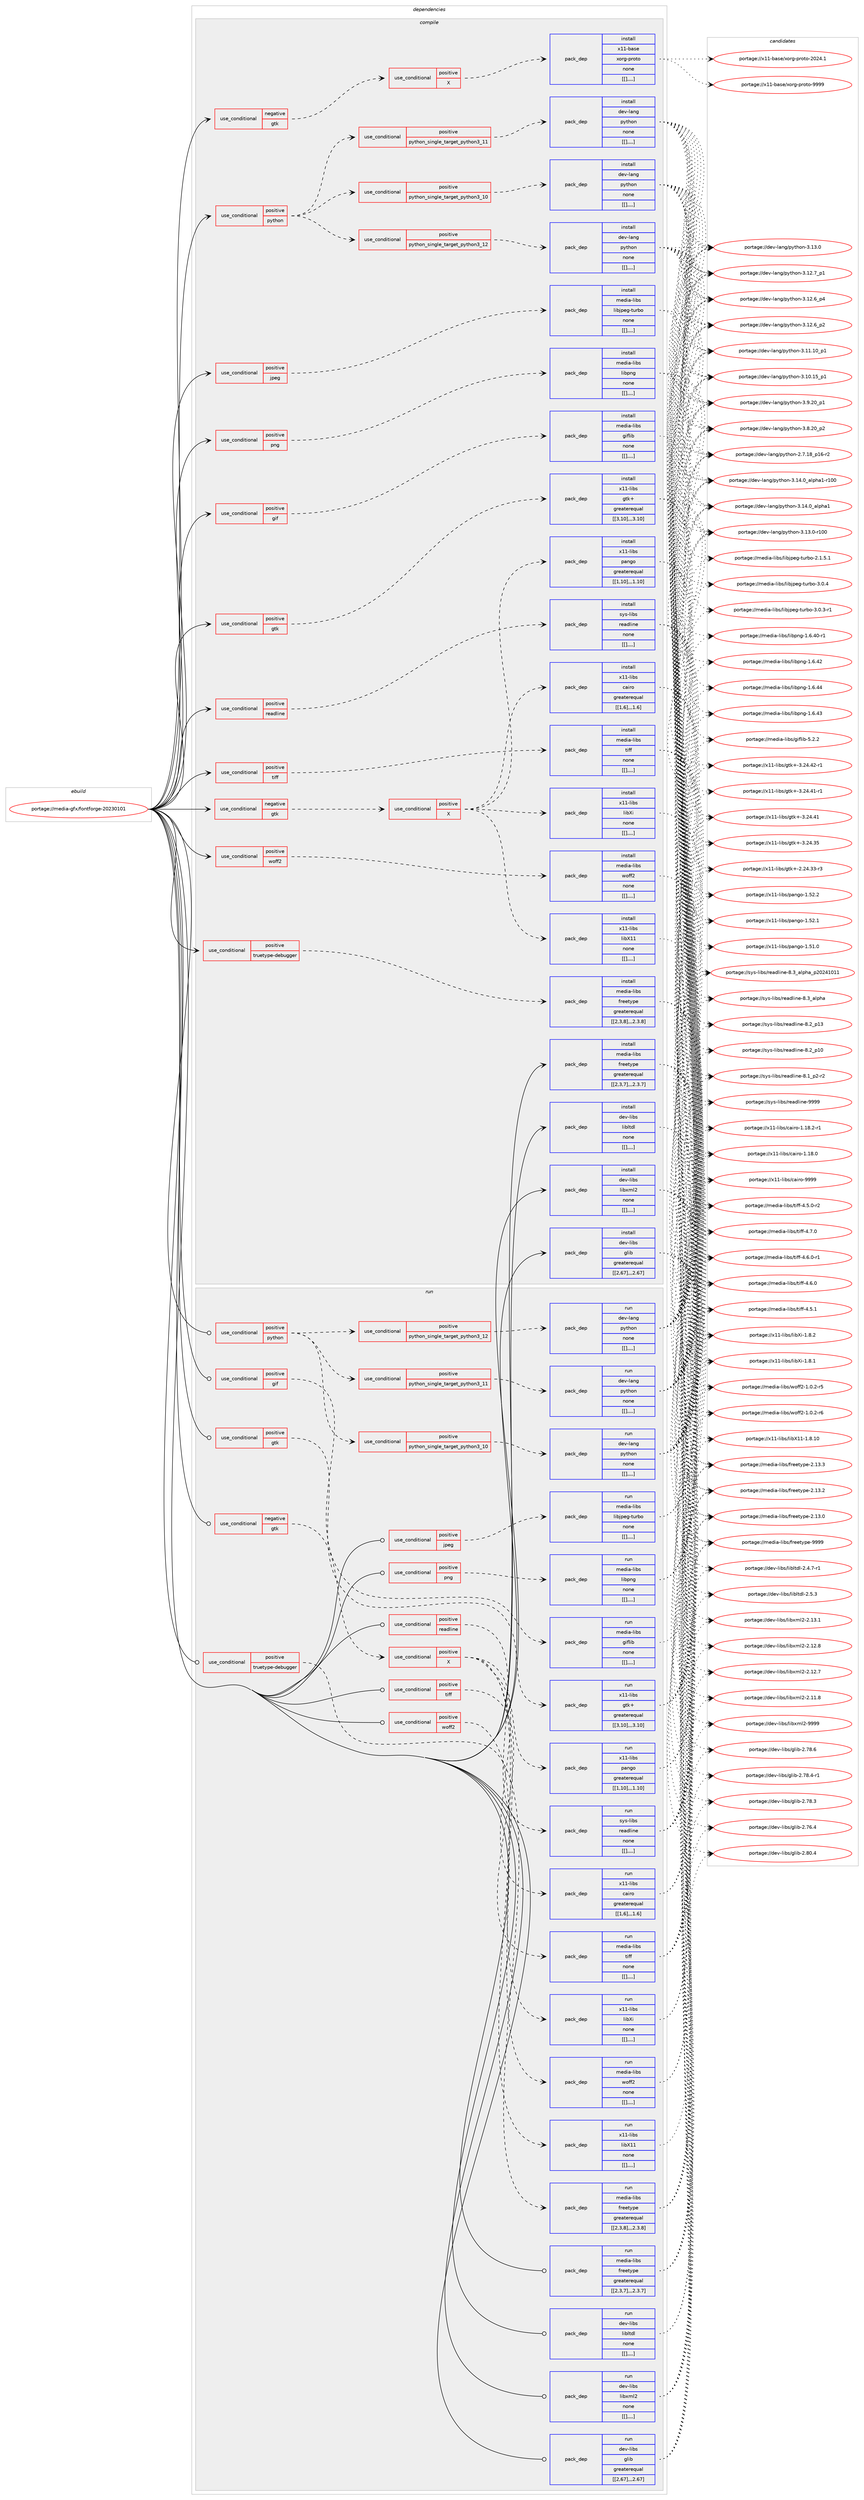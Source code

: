 digraph prolog {

# *************
# Graph options
# *************

newrank=true;
concentrate=true;
compound=true;
graph [rankdir=LR,fontname=Helvetica,fontsize=10,ranksep=1.5];#, ranksep=2.5, nodesep=0.2];
edge  [arrowhead=vee];
node  [fontname=Helvetica,fontsize=10];

# **********
# The ebuild
# **********

subgraph cluster_leftcol {
color=gray;
label=<<i>ebuild</i>>;
id [label="portage://media-gfx/fontforge-20230101", color=red, width=4, href="../media-gfx/fontforge-20230101.svg"];
}

# ****************
# The dependencies
# ****************

subgraph cluster_midcol {
color=gray;
label=<<i>dependencies</i>>;
subgraph cluster_compile {
fillcolor="#eeeeee";
style=filled;
label=<<i>compile</i>>;
subgraph cond76811 {
dependency305095 [label=<<TABLE BORDER="0" CELLBORDER="1" CELLSPACING="0" CELLPADDING="4"><TR><TD ROWSPAN="3" CELLPADDING="10">use_conditional</TD></TR><TR><TD>negative</TD></TR><TR><TD>gtk</TD></TR></TABLE>>, shape=none, color=red];
subgraph cond76819 {
dependency305121 [label=<<TABLE BORDER="0" CELLBORDER="1" CELLSPACING="0" CELLPADDING="4"><TR><TD ROWSPAN="3" CELLPADDING="10">use_conditional</TD></TR><TR><TD>positive</TD></TR><TR><TD>X</TD></TR></TABLE>>, shape=none, color=red];
subgraph pack225744 {
dependency305194 [label=<<TABLE BORDER="0" CELLBORDER="1" CELLSPACING="0" CELLPADDING="4" WIDTH="220"><TR><TD ROWSPAN="6" CELLPADDING="30">pack_dep</TD></TR><TR><TD WIDTH="110">install</TD></TR><TR><TD>x11-base</TD></TR><TR><TD>xorg-proto</TD></TR><TR><TD>none</TD></TR><TR><TD>[[],,,,]</TD></TR></TABLE>>, shape=none, color=blue];
}
dependency305121:e -> dependency305194:w [weight=20,style="dashed",arrowhead="vee"];
}
dependency305095:e -> dependency305121:w [weight=20,style="dashed",arrowhead="vee"];
}
id:e -> dependency305095:w [weight=20,style="solid",arrowhead="vee"];
subgraph cond76844 {
dependency305198 [label=<<TABLE BORDER="0" CELLBORDER="1" CELLSPACING="0" CELLPADDING="4"><TR><TD ROWSPAN="3" CELLPADDING="10">use_conditional</TD></TR><TR><TD>negative</TD></TR><TR><TD>gtk</TD></TR></TABLE>>, shape=none, color=red];
subgraph cond76846 {
dependency305361 [label=<<TABLE BORDER="0" CELLBORDER="1" CELLSPACING="0" CELLPADDING="4"><TR><TD ROWSPAN="3" CELLPADDING="10">use_conditional</TD></TR><TR><TD>positive</TD></TR><TR><TD>X</TD></TR></TABLE>>, shape=none, color=red];
subgraph pack225922 {
dependency305420 [label=<<TABLE BORDER="0" CELLBORDER="1" CELLSPACING="0" CELLPADDING="4" WIDTH="220"><TR><TD ROWSPAN="6" CELLPADDING="30">pack_dep</TD></TR><TR><TD WIDTH="110">install</TD></TR><TR><TD>x11-libs</TD></TR><TR><TD>cairo</TD></TR><TR><TD>greaterequal</TD></TR><TR><TD>[[1,6],,,1.6]</TD></TR></TABLE>>, shape=none, color=blue];
}
dependency305361:e -> dependency305420:w [weight=20,style="dashed",arrowhead="vee"];
subgraph pack225963 {
dependency305467 [label=<<TABLE BORDER="0" CELLBORDER="1" CELLSPACING="0" CELLPADDING="4" WIDTH="220"><TR><TD ROWSPAN="6" CELLPADDING="30">pack_dep</TD></TR><TR><TD WIDTH="110">install</TD></TR><TR><TD>x11-libs</TD></TR><TR><TD>pango</TD></TR><TR><TD>greaterequal</TD></TR><TR><TD>[[1,10],,,1.10]</TD></TR></TABLE>>, shape=none, color=blue];
}
dependency305361:e -> dependency305467:w [weight=20,style="dashed",arrowhead="vee"];
subgraph pack225982 {
dependency305503 [label=<<TABLE BORDER="0" CELLBORDER="1" CELLSPACING="0" CELLPADDING="4" WIDTH="220"><TR><TD ROWSPAN="6" CELLPADDING="30">pack_dep</TD></TR><TR><TD WIDTH="110">install</TD></TR><TR><TD>x11-libs</TD></TR><TR><TD>libX11</TD></TR><TR><TD>none</TD></TR><TR><TD>[[],,,,]</TD></TR></TABLE>>, shape=none, color=blue];
}
dependency305361:e -> dependency305503:w [weight=20,style="dashed",arrowhead="vee"];
subgraph pack225999 {
dependency305527 [label=<<TABLE BORDER="0" CELLBORDER="1" CELLSPACING="0" CELLPADDING="4" WIDTH="220"><TR><TD ROWSPAN="6" CELLPADDING="30">pack_dep</TD></TR><TR><TD WIDTH="110">install</TD></TR><TR><TD>x11-libs</TD></TR><TR><TD>libXi</TD></TR><TR><TD>none</TD></TR><TR><TD>[[],,,,]</TD></TR></TABLE>>, shape=none, color=blue];
}
dependency305361:e -> dependency305527:w [weight=20,style="dashed",arrowhead="vee"];
}
dependency305198:e -> dependency305361:w [weight=20,style="dashed",arrowhead="vee"];
}
id:e -> dependency305198:w [weight=20,style="solid",arrowhead="vee"];
subgraph cond76934 {
dependency305557 [label=<<TABLE BORDER="0" CELLBORDER="1" CELLSPACING="0" CELLPADDING="4"><TR><TD ROWSPAN="3" CELLPADDING="10">use_conditional</TD></TR><TR><TD>positive</TD></TR><TR><TD>gif</TD></TR></TABLE>>, shape=none, color=red];
subgraph pack226036 {
dependency305603 [label=<<TABLE BORDER="0" CELLBORDER="1" CELLSPACING="0" CELLPADDING="4" WIDTH="220"><TR><TD ROWSPAN="6" CELLPADDING="30">pack_dep</TD></TR><TR><TD WIDTH="110">install</TD></TR><TR><TD>media-libs</TD></TR><TR><TD>giflib</TD></TR><TR><TD>none</TD></TR><TR><TD>[[],,,,]</TD></TR></TABLE>>, shape=none, color=blue];
}
dependency305557:e -> dependency305603:w [weight=20,style="dashed",arrowhead="vee"];
}
id:e -> dependency305557:w [weight=20,style="solid",arrowhead="vee"];
subgraph cond76963 {
dependency305674 [label=<<TABLE BORDER="0" CELLBORDER="1" CELLSPACING="0" CELLPADDING="4"><TR><TD ROWSPAN="3" CELLPADDING="10">use_conditional</TD></TR><TR><TD>positive</TD></TR><TR><TD>gtk</TD></TR></TABLE>>, shape=none, color=red];
subgraph pack226126 {
dependency305724 [label=<<TABLE BORDER="0" CELLBORDER="1" CELLSPACING="0" CELLPADDING="4" WIDTH="220"><TR><TD ROWSPAN="6" CELLPADDING="30">pack_dep</TD></TR><TR><TD WIDTH="110">install</TD></TR><TR><TD>x11-libs</TD></TR><TR><TD>gtk+</TD></TR><TR><TD>greaterequal</TD></TR><TR><TD>[[3,10],,,3.10]</TD></TR></TABLE>>, shape=none, color=blue];
}
dependency305674:e -> dependency305724:w [weight=20,style="dashed",arrowhead="vee"];
}
id:e -> dependency305674:w [weight=20,style="solid",arrowhead="vee"];
subgraph cond76996 {
dependency305774 [label=<<TABLE BORDER="0" CELLBORDER="1" CELLSPACING="0" CELLPADDING="4"><TR><TD ROWSPAN="3" CELLPADDING="10">use_conditional</TD></TR><TR><TD>positive</TD></TR><TR><TD>jpeg</TD></TR></TABLE>>, shape=none, color=red];
subgraph pack226187 {
dependency305852 [label=<<TABLE BORDER="0" CELLBORDER="1" CELLSPACING="0" CELLPADDING="4" WIDTH="220"><TR><TD ROWSPAN="6" CELLPADDING="30">pack_dep</TD></TR><TR><TD WIDTH="110">install</TD></TR><TR><TD>media-libs</TD></TR><TR><TD>libjpeg-turbo</TD></TR><TR><TD>none</TD></TR><TR><TD>[[],,,,]</TD></TR></TABLE>>, shape=none, color=blue];
}
dependency305774:e -> dependency305852:w [weight=20,style="dashed",arrowhead="vee"];
}
id:e -> dependency305774:w [weight=20,style="solid",arrowhead="vee"];
subgraph cond77019 {
dependency305969 [label=<<TABLE BORDER="0" CELLBORDER="1" CELLSPACING="0" CELLPADDING="4"><TR><TD ROWSPAN="3" CELLPADDING="10">use_conditional</TD></TR><TR><TD>positive</TD></TR><TR><TD>png</TD></TR></TABLE>>, shape=none, color=red];
subgraph pack226345 {
dependency306012 [label=<<TABLE BORDER="0" CELLBORDER="1" CELLSPACING="0" CELLPADDING="4" WIDTH="220"><TR><TD ROWSPAN="6" CELLPADDING="30">pack_dep</TD></TR><TR><TD WIDTH="110">install</TD></TR><TR><TD>media-libs</TD></TR><TR><TD>libpng</TD></TR><TR><TD>none</TD></TR><TR><TD>[[],,,,]</TD></TR></TABLE>>, shape=none, color=blue];
}
dependency305969:e -> dependency306012:w [weight=20,style="dashed",arrowhead="vee"];
}
id:e -> dependency305969:w [weight=20,style="solid",arrowhead="vee"];
subgraph cond77056 {
dependency306016 [label=<<TABLE BORDER="0" CELLBORDER="1" CELLSPACING="0" CELLPADDING="4"><TR><TD ROWSPAN="3" CELLPADDING="10">use_conditional</TD></TR><TR><TD>positive</TD></TR><TR><TD>python</TD></TR></TABLE>>, shape=none, color=red];
subgraph cond77070 {
dependency306133 [label=<<TABLE BORDER="0" CELLBORDER="1" CELLSPACING="0" CELLPADDING="4"><TR><TD ROWSPAN="3" CELLPADDING="10">use_conditional</TD></TR><TR><TD>positive</TD></TR><TR><TD>python_single_target_python3_10</TD></TR></TABLE>>, shape=none, color=red];
subgraph pack226451 {
dependency306155 [label=<<TABLE BORDER="0" CELLBORDER="1" CELLSPACING="0" CELLPADDING="4" WIDTH="220"><TR><TD ROWSPAN="6" CELLPADDING="30">pack_dep</TD></TR><TR><TD WIDTH="110">install</TD></TR><TR><TD>dev-lang</TD></TR><TR><TD>python</TD></TR><TR><TD>none</TD></TR><TR><TD>[[],,,,]</TD></TR></TABLE>>, shape=none, color=blue];
}
dependency306133:e -> dependency306155:w [weight=20,style="dashed",arrowhead="vee"];
}
dependency306016:e -> dependency306133:w [weight=20,style="dashed",arrowhead="vee"];
subgraph cond77111 {
dependency306248 [label=<<TABLE BORDER="0" CELLBORDER="1" CELLSPACING="0" CELLPADDING="4"><TR><TD ROWSPAN="3" CELLPADDING="10">use_conditional</TD></TR><TR><TD>positive</TD></TR><TR><TD>python_single_target_python3_11</TD></TR></TABLE>>, shape=none, color=red];
subgraph pack226602 {
dependency306429 [label=<<TABLE BORDER="0" CELLBORDER="1" CELLSPACING="0" CELLPADDING="4" WIDTH="220"><TR><TD ROWSPAN="6" CELLPADDING="30">pack_dep</TD></TR><TR><TD WIDTH="110">install</TD></TR><TR><TD>dev-lang</TD></TR><TR><TD>python</TD></TR><TR><TD>none</TD></TR><TR><TD>[[],,,,]</TD></TR></TABLE>>, shape=none, color=blue];
}
dependency306248:e -> dependency306429:w [weight=20,style="dashed",arrowhead="vee"];
}
dependency306016:e -> dependency306248:w [weight=20,style="dashed",arrowhead="vee"];
subgraph cond77170 {
dependency306478 [label=<<TABLE BORDER="0" CELLBORDER="1" CELLSPACING="0" CELLPADDING="4"><TR><TD ROWSPAN="3" CELLPADDING="10">use_conditional</TD></TR><TR><TD>positive</TD></TR><TR><TD>python_single_target_python3_12</TD></TR></TABLE>>, shape=none, color=red];
subgraph pack226718 {
dependency306587 [label=<<TABLE BORDER="0" CELLBORDER="1" CELLSPACING="0" CELLPADDING="4" WIDTH="220"><TR><TD ROWSPAN="6" CELLPADDING="30">pack_dep</TD></TR><TR><TD WIDTH="110">install</TD></TR><TR><TD>dev-lang</TD></TR><TR><TD>python</TD></TR><TR><TD>none</TD></TR><TR><TD>[[],,,,]</TD></TR></TABLE>>, shape=none, color=blue];
}
dependency306478:e -> dependency306587:w [weight=20,style="dashed",arrowhead="vee"];
}
dependency306016:e -> dependency306478:w [weight=20,style="dashed",arrowhead="vee"];
}
id:e -> dependency306016:w [weight=20,style="solid",arrowhead="vee"];
subgraph cond77217 {
dependency306678 [label=<<TABLE BORDER="0" CELLBORDER="1" CELLSPACING="0" CELLPADDING="4"><TR><TD ROWSPAN="3" CELLPADDING="10">use_conditional</TD></TR><TR><TD>positive</TD></TR><TR><TD>readline</TD></TR></TABLE>>, shape=none, color=red];
subgraph pack226840 {
dependency306679 [label=<<TABLE BORDER="0" CELLBORDER="1" CELLSPACING="0" CELLPADDING="4" WIDTH="220"><TR><TD ROWSPAN="6" CELLPADDING="30">pack_dep</TD></TR><TR><TD WIDTH="110">install</TD></TR><TR><TD>sys-libs</TD></TR><TR><TD>readline</TD></TR><TR><TD>none</TD></TR><TR><TD>[[],,,,]</TD></TR></TABLE>>, shape=none, color=blue];
}
dependency306678:e -> dependency306679:w [weight=20,style="dashed",arrowhead="vee"];
}
id:e -> dependency306678:w [weight=20,style="solid",arrowhead="vee"];
subgraph cond77247 {
dependency306699 [label=<<TABLE BORDER="0" CELLBORDER="1" CELLSPACING="0" CELLPADDING="4"><TR><TD ROWSPAN="3" CELLPADDING="10">use_conditional</TD></TR><TR><TD>positive</TD></TR><TR><TD>tiff</TD></TR></TABLE>>, shape=none, color=red];
subgraph pack226886 {
dependency306756 [label=<<TABLE BORDER="0" CELLBORDER="1" CELLSPACING="0" CELLPADDING="4" WIDTH="220"><TR><TD ROWSPAN="6" CELLPADDING="30">pack_dep</TD></TR><TR><TD WIDTH="110">install</TD></TR><TR><TD>media-libs</TD></TR><TR><TD>tiff</TD></TR><TR><TD>none</TD></TR><TR><TD>[[],,,,]</TD></TR></TABLE>>, shape=none, color=blue];
}
dependency306699:e -> dependency306756:w [weight=20,style="dashed",arrowhead="vee"];
}
id:e -> dependency306699:w [weight=20,style="solid",arrowhead="vee"];
subgraph cond77276 {
dependency306838 [label=<<TABLE BORDER="0" CELLBORDER="1" CELLSPACING="0" CELLPADDING="4"><TR><TD ROWSPAN="3" CELLPADDING="10">use_conditional</TD></TR><TR><TD>positive</TD></TR><TR><TD>truetype-debugger</TD></TR></TABLE>>, shape=none, color=red];
subgraph pack226942 {
dependency306878 [label=<<TABLE BORDER="0" CELLBORDER="1" CELLSPACING="0" CELLPADDING="4" WIDTH="220"><TR><TD ROWSPAN="6" CELLPADDING="30">pack_dep</TD></TR><TR><TD WIDTH="110">install</TD></TR><TR><TD>media-libs</TD></TR><TR><TD>freetype</TD></TR><TR><TD>greaterequal</TD></TR><TR><TD>[[2,3,8],,,2.3.8]</TD></TR></TABLE>>, shape=none, color=blue];
}
dependency306838:e -> dependency306878:w [weight=20,style="dashed",arrowhead="vee"];
}
id:e -> dependency306838:w [weight=20,style="solid",arrowhead="vee"];
subgraph cond77315 {
dependency306927 [label=<<TABLE BORDER="0" CELLBORDER="1" CELLSPACING="0" CELLPADDING="4"><TR><TD ROWSPAN="3" CELLPADDING="10">use_conditional</TD></TR><TR><TD>positive</TD></TR><TR><TD>woff2</TD></TR></TABLE>>, shape=none, color=red];
subgraph pack226998 {
dependency306931 [label=<<TABLE BORDER="0" CELLBORDER="1" CELLSPACING="0" CELLPADDING="4" WIDTH="220"><TR><TD ROWSPAN="6" CELLPADDING="30">pack_dep</TD></TR><TR><TD WIDTH="110">install</TD></TR><TR><TD>media-libs</TD></TR><TR><TD>woff2</TD></TR><TR><TD>none</TD></TR><TR><TD>[[],,,,]</TD></TR></TABLE>>, shape=none, color=blue];
}
dependency306927:e -> dependency306931:w [weight=20,style="dashed",arrowhead="vee"];
}
id:e -> dependency306927:w [weight=20,style="solid",arrowhead="vee"];
subgraph pack227002 {
dependency306998 [label=<<TABLE BORDER="0" CELLBORDER="1" CELLSPACING="0" CELLPADDING="4" WIDTH="220"><TR><TD ROWSPAN="6" CELLPADDING="30">pack_dep</TD></TR><TR><TD WIDTH="110">install</TD></TR><TR><TD>dev-libs</TD></TR><TR><TD>glib</TD></TR><TR><TD>greaterequal</TD></TR><TR><TD>[[2,67],,,2.67]</TD></TR></TABLE>>, shape=none, color=blue];
}
id:e -> dependency306998:w [weight=20,style="solid",arrowhead="vee"];
subgraph pack227083 {
dependency307080 [label=<<TABLE BORDER="0" CELLBORDER="1" CELLSPACING="0" CELLPADDING="4" WIDTH="220"><TR><TD ROWSPAN="6" CELLPADDING="30">pack_dep</TD></TR><TR><TD WIDTH="110">install</TD></TR><TR><TD>dev-libs</TD></TR><TR><TD>libltdl</TD></TR><TR><TD>none</TD></TR><TR><TD>[[],,,,]</TD></TR></TABLE>>, shape=none, color=blue];
}
id:e -> dependency307080:w [weight=20,style="solid",arrowhead="vee"];
subgraph pack227132 {
dependency307147 [label=<<TABLE BORDER="0" CELLBORDER="1" CELLSPACING="0" CELLPADDING="4" WIDTH="220"><TR><TD ROWSPAN="6" CELLPADDING="30">pack_dep</TD></TR><TR><TD WIDTH="110">install</TD></TR><TR><TD>dev-libs</TD></TR><TR><TD>libxml2</TD></TR><TR><TD>none</TD></TR><TR><TD>[[],,,,]</TD></TR></TABLE>>, shape=none, color=blue];
}
id:e -> dependency307147:w [weight=20,style="solid",arrowhead="vee"];
subgraph pack227155 {
dependency307153 [label=<<TABLE BORDER="0" CELLBORDER="1" CELLSPACING="0" CELLPADDING="4" WIDTH="220"><TR><TD ROWSPAN="6" CELLPADDING="30">pack_dep</TD></TR><TR><TD WIDTH="110">install</TD></TR><TR><TD>media-libs</TD></TR><TR><TD>freetype</TD></TR><TR><TD>greaterequal</TD></TR><TR><TD>[[2,3,7],,,2.3.7]</TD></TR></TABLE>>, shape=none, color=blue];
}
id:e -> dependency307153:w [weight=20,style="solid",arrowhead="vee"];
}
subgraph cluster_compileandrun {
fillcolor="#eeeeee";
style=filled;
label=<<i>compile and run</i>>;
}
subgraph cluster_run {
fillcolor="#eeeeee";
style=filled;
label=<<i>run</i>>;
subgraph cond77402 {
dependency307175 [label=<<TABLE BORDER="0" CELLBORDER="1" CELLSPACING="0" CELLPADDING="4"><TR><TD ROWSPAN="3" CELLPADDING="10">use_conditional</TD></TR><TR><TD>negative</TD></TR><TR><TD>gtk</TD></TR></TABLE>>, shape=none, color=red];
subgraph cond77416 {
dependency307220 [label=<<TABLE BORDER="0" CELLBORDER="1" CELLSPACING="0" CELLPADDING="4"><TR><TD ROWSPAN="3" CELLPADDING="10">use_conditional</TD></TR><TR><TD>positive</TD></TR><TR><TD>X</TD></TR></TABLE>>, shape=none, color=red];
subgraph pack227201 {
dependency307222 [label=<<TABLE BORDER="0" CELLBORDER="1" CELLSPACING="0" CELLPADDING="4" WIDTH="220"><TR><TD ROWSPAN="6" CELLPADDING="30">pack_dep</TD></TR><TR><TD WIDTH="110">run</TD></TR><TR><TD>x11-libs</TD></TR><TR><TD>cairo</TD></TR><TR><TD>greaterequal</TD></TR><TR><TD>[[1,6],,,1.6]</TD></TR></TABLE>>, shape=none, color=blue];
}
dependency307220:e -> dependency307222:w [weight=20,style="dashed",arrowhead="vee"];
subgraph pack227205 {
dependency307292 [label=<<TABLE BORDER="0" CELLBORDER="1" CELLSPACING="0" CELLPADDING="4" WIDTH="220"><TR><TD ROWSPAN="6" CELLPADDING="30">pack_dep</TD></TR><TR><TD WIDTH="110">run</TD></TR><TR><TD>x11-libs</TD></TR><TR><TD>pango</TD></TR><TR><TD>greaterequal</TD></TR><TR><TD>[[1,10],,,1.10]</TD></TR></TABLE>>, shape=none, color=blue];
}
dependency307220:e -> dependency307292:w [weight=20,style="dashed",arrowhead="vee"];
subgraph pack227250 {
dependency307333 [label=<<TABLE BORDER="0" CELLBORDER="1" CELLSPACING="0" CELLPADDING="4" WIDTH="220"><TR><TD ROWSPAN="6" CELLPADDING="30">pack_dep</TD></TR><TR><TD WIDTH="110">run</TD></TR><TR><TD>x11-libs</TD></TR><TR><TD>libX11</TD></TR><TR><TD>none</TD></TR><TR><TD>[[],,,,]</TD></TR></TABLE>>, shape=none, color=blue];
}
dependency307220:e -> dependency307333:w [weight=20,style="dashed",arrowhead="vee"];
subgraph pack227276 {
dependency307359 [label=<<TABLE BORDER="0" CELLBORDER="1" CELLSPACING="0" CELLPADDING="4" WIDTH="220"><TR><TD ROWSPAN="6" CELLPADDING="30">pack_dep</TD></TR><TR><TD WIDTH="110">run</TD></TR><TR><TD>x11-libs</TD></TR><TR><TD>libXi</TD></TR><TR><TD>none</TD></TR><TR><TD>[[],,,,]</TD></TR></TABLE>>, shape=none, color=blue];
}
dependency307220:e -> dependency307359:w [weight=20,style="dashed",arrowhead="vee"];
}
dependency307175:e -> dependency307220:w [weight=20,style="dashed",arrowhead="vee"];
}
id:e -> dependency307175:w [weight=20,style="solid",arrowhead="odot"];
subgraph cond77473 {
dependency307367 [label=<<TABLE BORDER="0" CELLBORDER="1" CELLSPACING="0" CELLPADDING="4"><TR><TD ROWSPAN="3" CELLPADDING="10">use_conditional</TD></TR><TR><TD>positive</TD></TR><TR><TD>gif</TD></TR></TABLE>>, shape=none, color=red];
subgraph pack227296 {
dependency307455 [label=<<TABLE BORDER="0" CELLBORDER="1" CELLSPACING="0" CELLPADDING="4" WIDTH="220"><TR><TD ROWSPAN="6" CELLPADDING="30">pack_dep</TD></TR><TR><TD WIDTH="110">run</TD></TR><TR><TD>media-libs</TD></TR><TR><TD>giflib</TD></TR><TR><TD>none</TD></TR><TR><TD>[[],,,,]</TD></TR></TABLE>>, shape=none, color=blue];
}
dependency307367:e -> dependency307455:w [weight=20,style="dashed",arrowhead="vee"];
}
id:e -> dependency307367:w [weight=20,style="solid",arrowhead="odot"];
subgraph cond77517 {
dependency307495 [label=<<TABLE BORDER="0" CELLBORDER="1" CELLSPACING="0" CELLPADDING="4"><TR><TD ROWSPAN="3" CELLPADDING="10">use_conditional</TD></TR><TR><TD>positive</TD></TR><TR><TD>gtk</TD></TR></TABLE>>, shape=none, color=red];
subgraph pack227382 {
dependency307517 [label=<<TABLE BORDER="0" CELLBORDER="1" CELLSPACING="0" CELLPADDING="4" WIDTH="220"><TR><TD ROWSPAN="6" CELLPADDING="30">pack_dep</TD></TR><TR><TD WIDTH="110">run</TD></TR><TR><TD>x11-libs</TD></TR><TR><TD>gtk+</TD></TR><TR><TD>greaterequal</TD></TR><TR><TD>[[3,10],,,3.10]</TD></TR></TABLE>>, shape=none, color=blue];
}
dependency307495:e -> dependency307517:w [weight=20,style="dashed",arrowhead="vee"];
}
id:e -> dependency307495:w [weight=20,style="solid",arrowhead="odot"];
subgraph cond77547 {
dependency307586 [label=<<TABLE BORDER="0" CELLBORDER="1" CELLSPACING="0" CELLPADDING="4"><TR><TD ROWSPAN="3" CELLPADDING="10">use_conditional</TD></TR><TR><TD>positive</TD></TR><TR><TD>jpeg</TD></TR></TABLE>>, shape=none, color=red];
subgraph pack227443 {
dependency307672 [label=<<TABLE BORDER="0" CELLBORDER="1" CELLSPACING="0" CELLPADDING="4" WIDTH="220"><TR><TD ROWSPAN="6" CELLPADDING="30">pack_dep</TD></TR><TR><TD WIDTH="110">run</TD></TR><TR><TD>media-libs</TD></TR><TR><TD>libjpeg-turbo</TD></TR><TR><TD>none</TD></TR><TR><TD>[[],,,,]</TD></TR></TABLE>>, shape=none, color=blue];
}
dependency307586:e -> dependency307672:w [weight=20,style="dashed",arrowhead="vee"];
}
id:e -> dependency307586:w [weight=20,style="solid",arrowhead="odot"];
subgraph cond77595 {
dependency307704 [label=<<TABLE BORDER="0" CELLBORDER="1" CELLSPACING="0" CELLPADDING="4"><TR><TD ROWSPAN="3" CELLPADDING="10">use_conditional</TD></TR><TR><TD>positive</TD></TR><TR><TD>png</TD></TR></TABLE>>, shape=none, color=red];
subgraph pack227502 {
dependency307708 [label=<<TABLE BORDER="0" CELLBORDER="1" CELLSPACING="0" CELLPADDING="4" WIDTH="220"><TR><TD ROWSPAN="6" CELLPADDING="30">pack_dep</TD></TR><TR><TD WIDTH="110">run</TD></TR><TR><TD>media-libs</TD></TR><TR><TD>libpng</TD></TR><TR><TD>none</TD></TR><TR><TD>[[],,,,]</TD></TR></TABLE>>, shape=none, color=blue];
}
dependency307704:e -> dependency307708:w [weight=20,style="dashed",arrowhead="vee"];
}
id:e -> dependency307704:w [weight=20,style="solid",arrowhead="odot"];
subgraph cond77606 {
dependency307740 [label=<<TABLE BORDER="0" CELLBORDER="1" CELLSPACING="0" CELLPADDING="4"><TR><TD ROWSPAN="3" CELLPADDING="10">use_conditional</TD></TR><TR><TD>positive</TD></TR><TR><TD>python</TD></TR></TABLE>>, shape=none, color=red];
subgraph cond77631 {
dependency307800 [label=<<TABLE BORDER="0" CELLBORDER="1" CELLSPACING="0" CELLPADDING="4"><TR><TD ROWSPAN="3" CELLPADDING="10">use_conditional</TD></TR><TR><TD>positive</TD></TR><TR><TD>python_single_target_python3_10</TD></TR></TABLE>>, shape=none, color=red];
subgraph pack227561 {
dependency307859 [label=<<TABLE BORDER="0" CELLBORDER="1" CELLSPACING="0" CELLPADDING="4" WIDTH="220"><TR><TD ROWSPAN="6" CELLPADDING="30">pack_dep</TD></TR><TR><TD WIDTH="110">run</TD></TR><TR><TD>dev-lang</TD></TR><TR><TD>python</TD></TR><TR><TD>none</TD></TR><TR><TD>[[],,,,]</TD></TR></TABLE>>, shape=none, color=blue];
}
dependency307800:e -> dependency307859:w [weight=20,style="dashed",arrowhead="vee"];
}
dependency307740:e -> dependency307800:w [weight=20,style="dashed",arrowhead="vee"];
subgraph cond77665 {
dependency307867 [label=<<TABLE BORDER="0" CELLBORDER="1" CELLSPACING="0" CELLPADDING="4"><TR><TD ROWSPAN="3" CELLPADDING="10">use_conditional</TD></TR><TR><TD>positive</TD></TR><TR><TD>python_single_target_python3_11</TD></TR></TABLE>>, shape=none, color=red];
subgraph pack227608 {
dependency307891 [label=<<TABLE BORDER="0" CELLBORDER="1" CELLSPACING="0" CELLPADDING="4" WIDTH="220"><TR><TD ROWSPAN="6" CELLPADDING="30">pack_dep</TD></TR><TR><TD WIDTH="110">run</TD></TR><TR><TD>dev-lang</TD></TR><TR><TD>python</TD></TR><TR><TD>none</TD></TR><TR><TD>[[],,,,]</TD></TR></TABLE>>, shape=none, color=blue];
}
dependency307867:e -> dependency307891:w [weight=20,style="dashed",arrowhead="vee"];
}
dependency307740:e -> dependency307867:w [weight=20,style="dashed",arrowhead="vee"];
subgraph cond77689 {
dependency307986 [label=<<TABLE BORDER="0" CELLBORDER="1" CELLSPACING="0" CELLPADDING="4"><TR><TD ROWSPAN="3" CELLPADDING="10">use_conditional</TD></TR><TR><TD>positive</TD></TR><TR><TD>python_single_target_python3_12</TD></TR></TABLE>>, shape=none, color=red];
subgraph pack227689 {
dependency308012 [label=<<TABLE BORDER="0" CELLBORDER="1" CELLSPACING="0" CELLPADDING="4" WIDTH="220"><TR><TD ROWSPAN="6" CELLPADDING="30">pack_dep</TD></TR><TR><TD WIDTH="110">run</TD></TR><TR><TD>dev-lang</TD></TR><TR><TD>python</TD></TR><TR><TD>none</TD></TR><TR><TD>[[],,,,]</TD></TR></TABLE>>, shape=none, color=blue];
}
dependency307986:e -> dependency308012:w [weight=20,style="dashed",arrowhead="vee"];
}
dependency307740:e -> dependency307986:w [weight=20,style="dashed",arrowhead="vee"];
}
id:e -> dependency307740:w [weight=20,style="solid",arrowhead="odot"];
subgraph cond77715 {
dependency308044 [label=<<TABLE BORDER="0" CELLBORDER="1" CELLSPACING="0" CELLPADDING="4"><TR><TD ROWSPAN="3" CELLPADDING="10">use_conditional</TD></TR><TR><TD>positive</TD></TR><TR><TD>readline</TD></TR></TABLE>>, shape=none, color=red];
subgraph pack227747 {
dependency308086 [label=<<TABLE BORDER="0" CELLBORDER="1" CELLSPACING="0" CELLPADDING="4" WIDTH="220"><TR><TD ROWSPAN="6" CELLPADDING="30">pack_dep</TD></TR><TR><TD WIDTH="110">run</TD></TR><TR><TD>sys-libs</TD></TR><TR><TD>readline</TD></TR><TR><TD>none</TD></TR><TR><TD>[[],,,,]</TD></TR></TABLE>>, shape=none, color=blue];
}
dependency308044:e -> dependency308086:w [weight=20,style="dashed",arrowhead="vee"];
}
id:e -> dependency308044:w [weight=20,style="solid",arrowhead="odot"];
subgraph cond77762 {
dependency308251 [label=<<TABLE BORDER="0" CELLBORDER="1" CELLSPACING="0" CELLPADDING="4"><TR><TD ROWSPAN="3" CELLPADDING="10">use_conditional</TD></TR><TR><TD>positive</TD></TR><TR><TD>tiff</TD></TR></TABLE>>, shape=none, color=red];
subgraph pack227875 {
dependency308300 [label=<<TABLE BORDER="0" CELLBORDER="1" CELLSPACING="0" CELLPADDING="4" WIDTH="220"><TR><TD ROWSPAN="6" CELLPADDING="30">pack_dep</TD></TR><TR><TD WIDTH="110">run</TD></TR><TR><TD>media-libs</TD></TR><TR><TD>tiff</TD></TR><TR><TD>none</TD></TR><TR><TD>[[],,,,]</TD></TR></TABLE>>, shape=none, color=blue];
}
dependency308251:e -> dependency308300:w [weight=20,style="dashed",arrowhead="vee"];
}
id:e -> dependency308251:w [weight=20,style="solid",arrowhead="odot"];
subgraph cond77804 {
dependency308330 [label=<<TABLE BORDER="0" CELLBORDER="1" CELLSPACING="0" CELLPADDING="4"><TR><TD ROWSPAN="3" CELLPADDING="10">use_conditional</TD></TR><TR><TD>positive</TD></TR><TR><TD>truetype-debugger</TD></TR></TABLE>>, shape=none, color=red];
subgraph pack227929 {
dependency308355 [label=<<TABLE BORDER="0" CELLBORDER="1" CELLSPACING="0" CELLPADDING="4" WIDTH="220"><TR><TD ROWSPAN="6" CELLPADDING="30">pack_dep</TD></TR><TR><TD WIDTH="110">run</TD></TR><TR><TD>media-libs</TD></TR><TR><TD>freetype</TD></TR><TR><TD>greaterequal</TD></TR><TR><TD>[[2,3,8],,,2.3.8]</TD></TR></TABLE>>, shape=none, color=blue];
}
dependency308330:e -> dependency308355:w [weight=20,style="dashed",arrowhead="vee"];
}
id:e -> dependency308330:w [weight=20,style="solid",arrowhead="odot"];
subgraph cond77824 {
dependency308424 [label=<<TABLE BORDER="0" CELLBORDER="1" CELLSPACING="0" CELLPADDING="4"><TR><TD ROWSPAN="3" CELLPADDING="10">use_conditional</TD></TR><TR><TD>positive</TD></TR><TR><TD>woff2</TD></TR></TABLE>>, shape=none, color=red];
subgraph pack228003 {
dependency308470 [label=<<TABLE BORDER="0" CELLBORDER="1" CELLSPACING="0" CELLPADDING="4" WIDTH="220"><TR><TD ROWSPAN="6" CELLPADDING="30">pack_dep</TD></TR><TR><TD WIDTH="110">run</TD></TR><TR><TD>media-libs</TD></TR><TR><TD>woff2</TD></TR><TR><TD>none</TD></TR><TR><TD>[[],,,,]</TD></TR></TABLE>>, shape=none, color=blue];
}
dependency308424:e -> dependency308470:w [weight=20,style="dashed",arrowhead="vee"];
}
id:e -> dependency308424:w [weight=20,style="solid",arrowhead="odot"];
subgraph pack228033 {
dependency308497 [label=<<TABLE BORDER="0" CELLBORDER="1" CELLSPACING="0" CELLPADDING="4" WIDTH="220"><TR><TD ROWSPAN="6" CELLPADDING="30">pack_dep</TD></TR><TR><TD WIDTH="110">run</TD></TR><TR><TD>dev-libs</TD></TR><TR><TD>glib</TD></TR><TR><TD>greaterequal</TD></TR><TR><TD>[[2,67],,,2.67]</TD></TR></TABLE>>, shape=none, color=blue];
}
id:e -> dependency308497:w [weight=20,style="solid",arrowhead="odot"];
subgraph pack228110 {
dependency308634 [label=<<TABLE BORDER="0" CELLBORDER="1" CELLSPACING="0" CELLPADDING="4" WIDTH="220"><TR><TD ROWSPAN="6" CELLPADDING="30">pack_dep</TD></TR><TR><TD WIDTH="110">run</TD></TR><TR><TD>dev-libs</TD></TR><TR><TD>libltdl</TD></TR><TR><TD>none</TD></TR><TR><TD>[[],,,,]</TD></TR></TABLE>>, shape=none, color=blue];
}
id:e -> dependency308634:w [weight=20,style="solid",arrowhead="odot"];
subgraph pack228140 {
dependency308684 [label=<<TABLE BORDER="0" CELLBORDER="1" CELLSPACING="0" CELLPADDING="4" WIDTH="220"><TR><TD ROWSPAN="6" CELLPADDING="30">pack_dep</TD></TR><TR><TD WIDTH="110">run</TD></TR><TR><TD>dev-libs</TD></TR><TR><TD>libxml2</TD></TR><TR><TD>none</TD></TR><TR><TD>[[],,,,]</TD></TR></TABLE>>, shape=none, color=blue];
}
id:e -> dependency308684:w [weight=20,style="solid",arrowhead="odot"];
subgraph pack228160 {
dependency308712 [label=<<TABLE BORDER="0" CELLBORDER="1" CELLSPACING="0" CELLPADDING="4" WIDTH="220"><TR><TD ROWSPAN="6" CELLPADDING="30">pack_dep</TD></TR><TR><TD WIDTH="110">run</TD></TR><TR><TD>media-libs</TD></TR><TR><TD>freetype</TD></TR><TR><TD>greaterequal</TD></TR><TR><TD>[[2,3,7],,,2.3.7]</TD></TR></TABLE>>, shape=none, color=blue];
}
id:e -> dependency308712:w [weight=20,style="solid",arrowhead="odot"];
}
}

# **************
# The candidates
# **************

subgraph cluster_choices {
rank=same;
color=gray;
label=<<i>candidates</i>>;

subgraph choice226339 {
color=black;
nodesep=1;
choice120494945989711510147120111114103451121141111161114557575757 [label="portage://x11-base/xorg-proto-9999", color=red, width=4,href="../x11-base/xorg-proto-9999.svg"];
choice1204949459897115101471201111141034511211411111611145504850524649 [label="portage://x11-base/xorg-proto-2024.1", color=red, width=4,href="../x11-base/xorg-proto-2024.1.svg"];
dependency305194:e -> choice120494945989711510147120111114103451121141111161114557575757:w [style=dotted,weight="100"];
dependency305194:e -> choice1204949459897115101471201111141034511211411111611145504850524649:w [style=dotted,weight="100"];
}
subgraph choice226349 {
color=black;
nodesep=1;
choice120494945108105981154799971051141114557575757 [label="portage://x11-libs/cairo-9999", color=red, width=4,href="../x11-libs/cairo-9999.svg"];
choice12049494510810598115479997105114111454946495646504511449 [label="portage://x11-libs/cairo-1.18.2-r1", color=red, width=4,href="../x11-libs/cairo-1.18.2-r1.svg"];
choice1204949451081059811547999710511411145494649564648 [label="portage://x11-libs/cairo-1.18.0", color=red, width=4,href="../x11-libs/cairo-1.18.0.svg"];
dependency305420:e -> choice120494945108105981154799971051141114557575757:w [style=dotted,weight="100"];
dependency305420:e -> choice12049494510810598115479997105114111454946495646504511449:w [style=dotted,weight="100"];
dependency305420:e -> choice1204949451081059811547999710511411145494649564648:w [style=dotted,weight="100"];
}
subgraph choice226351 {
color=black;
nodesep=1;
choice12049494510810598115471129711010311145494653504650 [label="portage://x11-libs/pango-1.52.2", color=red, width=4,href="../x11-libs/pango-1.52.2.svg"];
choice12049494510810598115471129711010311145494653504649 [label="portage://x11-libs/pango-1.52.1", color=red, width=4,href="../x11-libs/pango-1.52.1.svg"];
choice12049494510810598115471129711010311145494653494648 [label="portage://x11-libs/pango-1.51.0", color=red, width=4,href="../x11-libs/pango-1.51.0.svg"];
dependency305467:e -> choice12049494510810598115471129711010311145494653504650:w [style=dotted,weight="100"];
dependency305467:e -> choice12049494510810598115471129711010311145494653504649:w [style=dotted,weight="100"];
dependency305467:e -> choice12049494510810598115471129711010311145494653494648:w [style=dotted,weight="100"];
}
subgraph choice226353 {
color=black;
nodesep=1;
choice12049494510810598115471081059888494945494656464948 [label="portage://x11-libs/libX11-1.8.10", color=red, width=4,href="../x11-libs/libX11-1.8.10.svg"];
dependency305503:e -> choice12049494510810598115471081059888494945494656464948:w [style=dotted,weight="100"];
}
subgraph choice226380 {
color=black;
nodesep=1;
choice12049494510810598115471081059888105454946564650 [label="portage://x11-libs/libXi-1.8.2", color=red, width=4,href="../x11-libs/libXi-1.8.2.svg"];
choice12049494510810598115471081059888105454946564649 [label="portage://x11-libs/libXi-1.8.1", color=red, width=4,href="../x11-libs/libXi-1.8.1.svg"];
dependency305527:e -> choice12049494510810598115471081059888105454946564650:w [style=dotted,weight="100"];
dependency305527:e -> choice12049494510810598115471081059888105454946564649:w [style=dotted,weight="100"];
}
subgraph choice226382 {
color=black;
nodesep=1;
choice1091011001059745108105981154710310510210810598455346504650 [label="portage://media-libs/giflib-5.2.2", color=red, width=4,href="../media-libs/giflib-5.2.2.svg"];
dependency305603:e -> choice1091011001059745108105981154710310510210810598455346504650:w [style=dotted,weight="100"];
}
subgraph choice226396 {
color=black;
nodesep=1;
choice12049494510810598115471031161074345514650524652504511449 [label="portage://x11-libs/gtk+-3.24.42-r1", color=red, width=4,href="../x11-libs/gtk+-3.24.42-r1.svg"];
choice12049494510810598115471031161074345514650524652494511449 [label="portage://x11-libs/gtk+-3.24.41-r1", color=red, width=4,href="../x11-libs/gtk+-3.24.41-r1.svg"];
choice1204949451081059811547103116107434551465052465249 [label="portage://x11-libs/gtk+-3.24.41", color=red, width=4,href="../x11-libs/gtk+-3.24.41.svg"];
choice1204949451081059811547103116107434551465052465153 [label="portage://x11-libs/gtk+-3.24.35", color=red, width=4,href="../x11-libs/gtk+-3.24.35.svg"];
choice12049494510810598115471031161074345504650524651514511451 [label="portage://x11-libs/gtk+-2.24.33-r3", color=red, width=4,href="../x11-libs/gtk+-2.24.33-r3.svg"];
dependency305724:e -> choice12049494510810598115471031161074345514650524652504511449:w [style=dotted,weight="100"];
dependency305724:e -> choice12049494510810598115471031161074345514650524652494511449:w [style=dotted,weight="100"];
dependency305724:e -> choice1204949451081059811547103116107434551465052465249:w [style=dotted,weight="100"];
dependency305724:e -> choice1204949451081059811547103116107434551465052465153:w [style=dotted,weight="100"];
dependency305724:e -> choice12049494510810598115471031161074345504650524651514511451:w [style=dotted,weight="100"];
}
subgraph choice226410 {
color=black;
nodesep=1;
choice10910110010597451081059811547108105981061121011034511611711498111455146484652 [label="portage://media-libs/libjpeg-turbo-3.0.4", color=red, width=4,href="../media-libs/libjpeg-turbo-3.0.4.svg"];
choice109101100105974510810598115471081059810611210110345116117114981114551464846514511449 [label="portage://media-libs/libjpeg-turbo-3.0.3-r1", color=red, width=4,href="../media-libs/libjpeg-turbo-3.0.3-r1.svg"];
choice109101100105974510810598115471081059810611210110345116117114981114550464946534649 [label="portage://media-libs/libjpeg-turbo-2.1.5.1", color=red, width=4,href="../media-libs/libjpeg-turbo-2.1.5.1.svg"];
dependency305852:e -> choice10910110010597451081059811547108105981061121011034511611711498111455146484652:w [style=dotted,weight="100"];
dependency305852:e -> choice109101100105974510810598115471081059810611210110345116117114981114551464846514511449:w [style=dotted,weight="100"];
dependency305852:e -> choice109101100105974510810598115471081059810611210110345116117114981114550464946534649:w [style=dotted,weight="100"];
}
subgraph choice226413 {
color=black;
nodesep=1;
choice109101100105974510810598115471081059811211010345494654465252 [label="portage://media-libs/libpng-1.6.44", color=red, width=4,href="../media-libs/libpng-1.6.44.svg"];
choice109101100105974510810598115471081059811211010345494654465251 [label="portage://media-libs/libpng-1.6.43", color=red, width=4,href="../media-libs/libpng-1.6.43.svg"];
choice109101100105974510810598115471081059811211010345494654465250 [label="portage://media-libs/libpng-1.6.42", color=red, width=4,href="../media-libs/libpng-1.6.42.svg"];
choice1091011001059745108105981154710810598112110103454946544652484511449 [label="portage://media-libs/libpng-1.6.40-r1", color=red, width=4,href="../media-libs/libpng-1.6.40-r1.svg"];
dependency306012:e -> choice109101100105974510810598115471081059811211010345494654465252:w [style=dotted,weight="100"];
dependency306012:e -> choice109101100105974510810598115471081059811211010345494654465251:w [style=dotted,weight="100"];
dependency306012:e -> choice109101100105974510810598115471081059811211010345494654465250:w [style=dotted,weight="100"];
dependency306012:e -> choice1091011001059745108105981154710810598112110103454946544652484511449:w [style=dotted,weight="100"];
}
subgraph choice226414 {
color=black;
nodesep=1;
choice100101118451089711010347112121116104111110455146495246489597108112104974945114494848 [label="portage://dev-lang/python-3.14.0_alpha1-r100", color=red, width=4,href="../dev-lang/python-3.14.0_alpha1-r100.svg"];
choice1001011184510897110103471121211161041111104551464952464895971081121049749 [label="portage://dev-lang/python-3.14.0_alpha1", color=red, width=4,href="../dev-lang/python-3.14.0_alpha1.svg"];
choice1001011184510897110103471121211161041111104551464951464845114494848 [label="portage://dev-lang/python-3.13.0-r100", color=red, width=4,href="../dev-lang/python-3.13.0-r100.svg"];
choice10010111845108971101034711212111610411111045514649514648 [label="portage://dev-lang/python-3.13.0", color=red, width=4,href="../dev-lang/python-3.13.0.svg"];
choice100101118451089711010347112121116104111110455146495046559511249 [label="portage://dev-lang/python-3.12.7_p1", color=red, width=4,href="../dev-lang/python-3.12.7_p1.svg"];
choice100101118451089711010347112121116104111110455146495046549511252 [label="portage://dev-lang/python-3.12.6_p4", color=red, width=4,href="../dev-lang/python-3.12.6_p4.svg"];
choice100101118451089711010347112121116104111110455146495046549511250 [label="portage://dev-lang/python-3.12.6_p2", color=red, width=4,href="../dev-lang/python-3.12.6_p2.svg"];
choice10010111845108971101034711212111610411111045514649494649489511249 [label="portage://dev-lang/python-3.11.10_p1", color=red, width=4,href="../dev-lang/python-3.11.10_p1.svg"];
choice10010111845108971101034711212111610411111045514649484649539511249 [label="portage://dev-lang/python-3.10.15_p1", color=red, width=4,href="../dev-lang/python-3.10.15_p1.svg"];
choice100101118451089711010347112121116104111110455146574650489511249 [label="portage://dev-lang/python-3.9.20_p1", color=red, width=4,href="../dev-lang/python-3.9.20_p1.svg"];
choice100101118451089711010347112121116104111110455146564650489511250 [label="portage://dev-lang/python-3.8.20_p2", color=red, width=4,href="../dev-lang/python-3.8.20_p2.svg"];
choice100101118451089711010347112121116104111110455046554649569511249544511450 [label="portage://dev-lang/python-2.7.18_p16-r2", color=red, width=4,href="../dev-lang/python-2.7.18_p16-r2.svg"];
dependency306155:e -> choice100101118451089711010347112121116104111110455146495246489597108112104974945114494848:w [style=dotted,weight="100"];
dependency306155:e -> choice1001011184510897110103471121211161041111104551464952464895971081121049749:w [style=dotted,weight="100"];
dependency306155:e -> choice1001011184510897110103471121211161041111104551464951464845114494848:w [style=dotted,weight="100"];
dependency306155:e -> choice10010111845108971101034711212111610411111045514649514648:w [style=dotted,weight="100"];
dependency306155:e -> choice100101118451089711010347112121116104111110455146495046559511249:w [style=dotted,weight="100"];
dependency306155:e -> choice100101118451089711010347112121116104111110455146495046549511252:w [style=dotted,weight="100"];
dependency306155:e -> choice100101118451089711010347112121116104111110455146495046549511250:w [style=dotted,weight="100"];
dependency306155:e -> choice10010111845108971101034711212111610411111045514649494649489511249:w [style=dotted,weight="100"];
dependency306155:e -> choice10010111845108971101034711212111610411111045514649484649539511249:w [style=dotted,weight="100"];
dependency306155:e -> choice100101118451089711010347112121116104111110455146574650489511249:w [style=dotted,weight="100"];
dependency306155:e -> choice100101118451089711010347112121116104111110455146564650489511250:w [style=dotted,weight="100"];
dependency306155:e -> choice100101118451089711010347112121116104111110455046554649569511249544511450:w [style=dotted,weight="100"];
}
subgraph choice226417 {
color=black;
nodesep=1;
choice100101118451089711010347112121116104111110455146495246489597108112104974945114494848 [label="portage://dev-lang/python-3.14.0_alpha1-r100", color=red, width=4,href="../dev-lang/python-3.14.0_alpha1-r100.svg"];
choice1001011184510897110103471121211161041111104551464952464895971081121049749 [label="portage://dev-lang/python-3.14.0_alpha1", color=red, width=4,href="../dev-lang/python-3.14.0_alpha1.svg"];
choice1001011184510897110103471121211161041111104551464951464845114494848 [label="portage://dev-lang/python-3.13.0-r100", color=red, width=4,href="../dev-lang/python-3.13.0-r100.svg"];
choice10010111845108971101034711212111610411111045514649514648 [label="portage://dev-lang/python-3.13.0", color=red, width=4,href="../dev-lang/python-3.13.0.svg"];
choice100101118451089711010347112121116104111110455146495046559511249 [label="portage://dev-lang/python-3.12.7_p1", color=red, width=4,href="../dev-lang/python-3.12.7_p1.svg"];
choice100101118451089711010347112121116104111110455146495046549511252 [label="portage://dev-lang/python-3.12.6_p4", color=red, width=4,href="../dev-lang/python-3.12.6_p4.svg"];
choice100101118451089711010347112121116104111110455146495046549511250 [label="portage://dev-lang/python-3.12.6_p2", color=red, width=4,href="../dev-lang/python-3.12.6_p2.svg"];
choice10010111845108971101034711212111610411111045514649494649489511249 [label="portage://dev-lang/python-3.11.10_p1", color=red, width=4,href="../dev-lang/python-3.11.10_p1.svg"];
choice10010111845108971101034711212111610411111045514649484649539511249 [label="portage://dev-lang/python-3.10.15_p1", color=red, width=4,href="../dev-lang/python-3.10.15_p1.svg"];
choice100101118451089711010347112121116104111110455146574650489511249 [label="portage://dev-lang/python-3.9.20_p1", color=red, width=4,href="../dev-lang/python-3.9.20_p1.svg"];
choice100101118451089711010347112121116104111110455146564650489511250 [label="portage://dev-lang/python-3.8.20_p2", color=red, width=4,href="../dev-lang/python-3.8.20_p2.svg"];
choice100101118451089711010347112121116104111110455046554649569511249544511450 [label="portage://dev-lang/python-2.7.18_p16-r2", color=red, width=4,href="../dev-lang/python-2.7.18_p16-r2.svg"];
dependency306429:e -> choice100101118451089711010347112121116104111110455146495246489597108112104974945114494848:w [style=dotted,weight="100"];
dependency306429:e -> choice1001011184510897110103471121211161041111104551464952464895971081121049749:w [style=dotted,weight="100"];
dependency306429:e -> choice1001011184510897110103471121211161041111104551464951464845114494848:w [style=dotted,weight="100"];
dependency306429:e -> choice10010111845108971101034711212111610411111045514649514648:w [style=dotted,weight="100"];
dependency306429:e -> choice100101118451089711010347112121116104111110455146495046559511249:w [style=dotted,weight="100"];
dependency306429:e -> choice100101118451089711010347112121116104111110455146495046549511252:w [style=dotted,weight="100"];
dependency306429:e -> choice100101118451089711010347112121116104111110455146495046549511250:w [style=dotted,weight="100"];
dependency306429:e -> choice10010111845108971101034711212111610411111045514649494649489511249:w [style=dotted,weight="100"];
dependency306429:e -> choice10010111845108971101034711212111610411111045514649484649539511249:w [style=dotted,weight="100"];
dependency306429:e -> choice100101118451089711010347112121116104111110455146574650489511249:w [style=dotted,weight="100"];
dependency306429:e -> choice100101118451089711010347112121116104111110455146564650489511250:w [style=dotted,weight="100"];
dependency306429:e -> choice100101118451089711010347112121116104111110455046554649569511249544511450:w [style=dotted,weight="100"];
}
subgraph choice226419 {
color=black;
nodesep=1;
choice100101118451089711010347112121116104111110455146495246489597108112104974945114494848 [label="portage://dev-lang/python-3.14.0_alpha1-r100", color=red, width=4,href="../dev-lang/python-3.14.0_alpha1-r100.svg"];
choice1001011184510897110103471121211161041111104551464952464895971081121049749 [label="portage://dev-lang/python-3.14.0_alpha1", color=red, width=4,href="../dev-lang/python-3.14.0_alpha1.svg"];
choice1001011184510897110103471121211161041111104551464951464845114494848 [label="portage://dev-lang/python-3.13.0-r100", color=red, width=4,href="../dev-lang/python-3.13.0-r100.svg"];
choice10010111845108971101034711212111610411111045514649514648 [label="portage://dev-lang/python-3.13.0", color=red, width=4,href="../dev-lang/python-3.13.0.svg"];
choice100101118451089711010347112121116104111110455146495046559511249 [label="portage://dev-lang/python-3.12.7_p1", color=red, width=4,href="../dev-lang/python-3.12.7_p1.svg"];
choice100101118451089711010347112121116104111110455146495046549511252 [label="portage://dev-lang/python-3.12.6_p4", color=red, width=4,href="../dev-lang/python-3.12.6_p4.svg"];
choice100101118451089711010347112121116104111110455146495046549511250 [label="portage://dev-lang/python-3.12.6_p2", color=red, width=4,href="../dev-lang/python-3.12.6_p2.svg"];
choice10010111845108971101034711212111610411111045514649494649489511249 [label="portage://dev-lang/python-3.11.10_p1", color=red, width=4,href="../dev-lang/python-3.11.10_p1.svg"];
choice10010111845108971101034711212111610411111045514649484649539511249 [label="portage://dev-lang/python-3.10.15_p1", color=red, width=4,href="../dev-lang/python-3.10.15_p1.svg"];
choice100101118451089711010347112121116104111110455146574650489511249 [label="portage://dev-lang/python-3.9.20_p1", color=red, width=4,href="../dev-lang/python-3.9.20_p1.svg"];
choice100101118451089711010347112121116104111110455146564650489511250 [label="portage://dev-lang/python-3.8.20_p2", color=red, width=4,href="../dev-lang/python-3.8.20_p2.svg"];
choice100101118451089711010347112121116104111110455046554649569511249544511450 [label="portage://dev-lang/python-2.7.18_p16-r2", color=red, width=4,href="../dev-lang/python-2.7.18_p16-r2.svg"];
dependency306587:e -> choice100101118451089711010347112121116104111110455146495246489597108112104974945114494848:w [style=dotted,weight="100"];
dependency306587:e -> choice1001011184510897110103471121211161041111104551464952464895971081121049749:w [style=dotted,weight="100"];
dependency306587:e -> choice1001011184510897110103471121211161041111104551464951464845114494848:w [style=dotted,weight="100"];
dependency306587:e -> choice10010111845108971101034711212111610411111045514649514648:w [style=dotted,weight="100"];
dependency306587:e -> choice100101118451089711010347112121116104111110455146495046559511249:w [style=dotted,weight="100"];
dependency306587:e -> choice100101118451089711010347112121116104111110455146495046549511252:w [style=dotted,weight="100"];
dependency306587:e -> choice100101118451089711010347112121116104111110455146495046549511250:w [style=dotted,weight="100"];
dependency306587:e -> choice10010111845108971101034711212111610411111045514649494649489511249:w [style=dotted,weight="100"];
dependency306587:e -> choice10010111845108971101034711212111610411111045514649484649539511249:w [style=dotted,weight="100"];
dependency306587:e -> choice100101118451089711010347112121116104111110455146574650489511249:w [style=dotted,weight="100"];
dependency306587:e -> choice100101118451089711010347112121116104111110455146564650489511250:w [style=dotted,weight="100"];
dependency306587:e -> choice100101118451089711010347112121116104111110455046554649569511249544511450:w [style=dotted,weight="100"];
}
subgraph choice226420 {
color=black;
nodesep=1;
choice115121115451081059811547114101971001081051101014557575757 [label="portage://sys-libs/readline-9999", color=red, width=4,href="../sys-libs/readline-9999.svg"];
choice1151211154510810598115471141019710010810511010145564651959710811210497951125048505249484949 [label="portage://sys-libs/readline-8.3_alpha_p20241011", color=red, width=4,href="../sys-libs/readline-8.3_alpha_p20241011.svg"];
choice1151211154510810598115471141019710010810511010145564651959710811210497 [label="portage://sys-libs/readline-8.3_alpha", color=red, width=4,href="../sys-libs/readline-8.3_alpha.svg"];
choice1151211154510810598115471141019710010810511010145564650951124951 [label="portage://sys-libs/readline-8.2_p13", color=red, width=4,href="../sys-libs/readline-8.2_p13.svg"];
choice1151211154510810598115471141019710010810511010145564650951124948 [label="portage://sys-libs/readline-8.2_p10", color=red, width=4,href="../sys-libs/readline-8.2_p10.svg"];
choice115121115451081059811547114101971001081051101014556464995112504511450 [label="portage://sys-libs/readline-8.1_p2-r2", color=red, width=4,href="../sys-libs/readline-8.1_p2-r2.svg"];
dependency306679:e -> choice115121115451081059811547114101971001081051101014557575757:w [style=dotted,weight="100"];
dependency306679:e -> choice1151211154510810598115471141019710010810511010145564651959710811210497951125048505249484949:w [style=dotted,weight="100"];
dependency306679:e -> choice1151211154510810598115471141019710010810511010145564651959710811210497:w [style=dotted,weight="100"];
dependency306679:e -> choice1151211154510810598115471141019710010810511010145564650951124951:w [style=dotted,weight="100"];
dependency306679:e -> choice1151211154510810598115471141019710010810511010145564650951124948:w [style=dotted,weight="100"];
dependency306679:e -> choice115121115451081059811547114101971001081051101014556464995112504511450:w [style=dotted,weight="100"];
}
subgraph choice226423 {
color=black;
nodesep=1;
choice10910110010597451081059811547116105102102455246554648 [label="portage://media-libs/tiff-4.7.0", color=red, width=4,href="../media-libs/tiff-4.7.0.svg"];
choice109101100105974510810598115471161051021024552465446484511449 [label="portage://media-libs/tiff-4.6.0-r1", color=red, width=4,href="../media-libs/tiff-4.6.0-r1.svg"];
choice10910110010597451081059811547116105102102455246544648 [label="portage://media-libs/tiff-4.6.0", color=red, width=4,href="../media-libs/tiff-4.6.0.svg"];
choice10910110010597451081059811547116105102102455246534649 [label="portage://media-libs/tiff-4.5.1", color=red, width=4,href="../media-libs/tiff-4.5.1.svg"];
choice109101100105974510810598115471161051021024552465346484511450 [label="portage://media-libs/tiff-4.5.0-r2", color=red, width=4,href="../media-libs/tiff-4.5.0-r2.svg"];
dependency306756:e -> choice10910110010597451081059811547116105102102455246554648:w [style=dotted,weight="100"];
dependency306756:e -> choice109101100105974510810598115471161051021024552465446484511449:w [style=dotted,weight="100"];
dependency306756:e -> choice10910110010597451081059811547116105102102455246544648:w [style=dotted,weight="100"];
dependency306756:e -> choice10910110010597451081059811547116105102102455246534649:w [style=dotted,weight="100"];
dependency306756:e -> choice109101100105974510810598115471161051021024552465346484511450:w [style=dotted,weight="100"];
}
subgraph choice226444 {
color=black;
nodesep=1;
choice109101100105974510810598115471021141011011161211121014557575757 [label="portage://media-libs/freetype-9999", color=red, width=4,href="../media-libs/freetype-9999.svg"];
choice1091011001059745108105981154710211410110111612111210145504649514651 [label="portage://media-libs/freetype-2.13.3", color=red, width=4,href="../media-libs/freetype-2.13.3.svg"];
choice1091011001059745108105981154710211410110111612111210145504649514650 [label="portage://media-libs/freetype-2.13.2", color=red, width=4,href="../media-libs/freetype-2.13.2.svg"];
choice1091011001059745108105981154710211410110111612111210145504649514648 [label="portage://media-libs/freetype-2.13.0", color=red, width=4,href="../media-libs/freetype-2.13.0.svg"];
dependency306878:e -> choice109101100105974510810598115471021141011011161211121014557575757:w [style=dotted,weight="100"];
dependency306878:e -> choice1091011001059745108105981154710211410110111612111210145504649514651:w [style=dotted,weight="100"];
dependency306878:e -> choice1091011001059745108105981154710211410110111612111210145504649514650:w [style=dotted,weight="100"];
dependency306878:e -> choice1091011001059745108105981154710211410110111612111210145504649514648:w [style=dotted,weight="100"];
}
subgraph choice226446 {
color=black;
nodesep=1;
choice10910110010597451081059811547119111102102504549464846504511454 [label="portage://media-libs/woff2-1.0.2-r6", color=red, width=4,href="../media-libs/woff2-1.0.2-r6.svg"];
choice10910110010597451081059811547119111102102504549464846504511453 [label="portage://media-libs/woff2-1.0.2-r5", color=red, width=4,href="../media-libs/woff2-1.0.2-r5.svg"];
dependency306931:e -> choice10910110010597451081059811547119111102102504549464846504511454:w [style=dotted,weight="100"];
dependency306931:e -> choice10910110010597451081059811547119111102102504549464846504511453:w [style=dotted,weight="100"];
}
subgraph choice226449 {
color=black;
nodesep=1;
choice1001011184510810598115471031081059845504656484652 [label="portage://dev-libs/glib-2.80.4", color=red, width=4,href="../dev-libs/glib-2.80.4.svg"];
choice1001011184510810598115471031081059845504655564654 [label="portage://dev-libs/glib-2.78.6", color=red, width=4,href="../dev-libs/glib-2.78.6.svg"];
choice10010111845108105981154710310810598455046555646524511449 [label="portage://dev-libs/glib-2.78.4-r1", color=red, width=4,href="../dev-libs/glib-2.78.4-r1.svg"];
choice1001011184510810598115471031081059845504655564651 [label="portage://dev-libs/glib-2.78.3", color=red, width=4,href="../dev-libs/glib-2.78.3.svg"];
choice1001011184510810598115471031081059845504655544652 [label="portage://dev-libs/glib-2.76.4", color=red, width=4,href="../dev-libs/glib-2.76.4.svg"];
dependency306998:e -> choice1001011184510810598115471031081059845504656484652:w [style=dotted,weight="100"];
dependency306998:e -> choice1001011184510810598115471031081059845504655564654:w [style=dotted,weight="100"];
dependency306998:e -> choice10010111845108105981154710310810598455046555646524511449:w [style=dotted,weight="100"];
dependency306998:e -> choice1001011184510810598115471031081059845504655564651:w [style=dotted,weight="100"];
dependency306998:e -> choice1001011184510810598115471031081059845504655544652:w [style=dotted,weight="100"];
}
subgraph choice226457 {
color=black;
nodesep=1;
choice10010111845108105981154710810598108116100108455046534651 [label="portage://dev-libs/libltdl-2.5.3", color=red, width=4,href="../dev-libs/libltdl-2.5.3.svg"];
choice100101118451081059811547108105981081161001084550465246554511449 [label="portage://dev-libs/libltdl-2.4.7-r1", color=red, width=4,href="../dev-libs/libltdl-2.4.7-r1.svg"];
dependency307080:e -> choice10010111845108105981154710810598108116100108455046534651:w [style=dotted,weight="100"];
dependency307080:e -> choice100101118451081059811547108105981081161001084550465246554511449:w [style=dotted,weight="100"];
}
subgraph choice226459 {
color=black;
nodesep=1;
choice10010111845108105981154710810598120109108504557575757 [label="portage://dev-libs/libxml2-9999", color=red, width=4,href="../dev-libs/libxml2-9999.svg"];
choice100101118451081059811547108105981201091085045504649514649 [label="portage://dev-libs/libxml2-2.13.1", color=red, width=4,href="../dev-libs/libxml2-2.13.1.svg"];
choice100101118451081059811547108105981201091085045504649504656 [label="portage://dev-libs/libxml2-2.12.8", color=red, width=4,href="../dev-libs/libxml2-2.12.8.svg"];
choice100101118451081059811547108105981201091085045504649504655 [label="portage://dev-libs/libxml2-2.12.7", color=red, width=4,href="../dev-libs/libxml2-2.12.7.svg"];
choice100101118451081059811547108105981201091085045504649494656 [label="portage://dev-libs/libxml2-2.11.8", color=red, width=4,href="../dev-libs/libxml2-2.11.8.svg"];
dependency307147:e -> choice10010111845108105981154710810598120109108504557575757:w [style=dotted,weight="100"];
dependency307147:e -> choice100101118451081059811547108105981201091085045504649514649:w [style=dotted,weight="100"];
dependency307147:e -> choice100101118451081059811547108105981201091085045504649504656:w [style=dotted,weight="100"];
dependency307147:e -> choice100101118451081059811547108105981201091085045504649504655:w [style=dotted,weight="100"];
dependency307147:e -> choice100101118451081059811547108105981201091085045504649494656:w [style=dotted,weight="100"];
}
subgraph choice226473 {
color=black;
nodesep=1;
choice109101100105974510810598115471021141011011161211121014557575757 [label="portage://media-libs/freetype-9999", color=red, width=4,href="../media-libs/freetype-9999.svg"];
choice1091011001059745108105981154710211410110111612111210145504649514651 [label="portage://media-libs/freetype-2.13.3", color=red, width=4,href="../media-libs/freetype-2.13.3.svg"];
choice1091011001059745108105981154710211410110111612111210145504649514650 [label="portage://media-libs/freetype-2.13.2", color=red, width=4,href="../media-libs/freetype-2.13.2.svg"];
choice1091011001059745108105981154710211410110111612111210145504649514648 [label="portage://media-libs/freetype-2.13.0", color=red, width=4,href="../media-libs/freetype-2.13.0.svg"];
dependency307153:e -> choice109101100105974510810598115471021141011011161211121014557575757:w [style=dotted,weight="100"];
dependency307153:e -> choice1091011001059745108105981154710211410110111612111210145504649514651:w [style=dotted,weight="100"];
dependency307153:e -> choice1091011001059745108105981154710211410110111612111210145504649514650:w [style=dotted,weight="100"];
dependency307153:e -> choice1091011001059745108105981154710211410110111612111210145504649514648:w [style=dotted,weight="100"];
}
subgraph choice226476 {
color=black;
nodesep=1;
choice120494945108105981154799971051141114557575757 [label="portage://x11-libs/cairo-9999", color=red, width=4,href="../x11-libs/cairo-9999.svg"];
choice12049494510810598115479997105114111454946495646504511449 [label="portage://x11-libs/cairo-1.18.2-r1", color=red, width=4,href="../x11-libs/cairo-1.18.2-r1.svg"];
choice1204949451081059811547999710511411145494649564648 [label="portage://x11-libs/cairo-1.18.0", color=red, width=4,href="../x11-libs/cairo-1.18.0.svg"];
dependency307222:e -> choice120494945108105981154799971051141114557575757:w [style=dotted,weight="100"];
dependency307222:e -> choice12049494510810598115479997105114111454946495646504511449:w [style=dotted,weight="100"];
dependency307222:e -> choice1204949451081059811547999710511411145494649564648:w [style=dotted,weight="100"];
}
subgraph choice226478 {
color=black;
nodesep=1;
choice12049494510810598115471129711010311145494653504650 [label="portage://x11-libs/pango-1.52.2", color=red, width=4,href="../x11-libs/pango-1.52.2.svg"];
choice12049494510810598115471129711010311145494653504649 [label="portage://x11-libs/pango-1.52.1", color=red, width=4,href="../x11-libs/pango-1.52.1.svg"];
choice12049494510810598115471129711010311145494653494648 [label="portage://x11-libs/pango-1.51.0", color=red, width=4,href="../x11-libs/pango-1.51.0.svg"];
dependency307292:e -> choice12049494510810598115471129711010311145494653504650:w [style=dotted,weight="100"];
dependency307292:e -> choice12049494510810598115471129711010311145494653504649:w [style=dotted,weight="100"];
dependency307292:e -> choice12049494510810598115471129711010311145494653494648:w [style=dotted,weight="100"];
}
subgraph choice226487 {
color=black;
nodesep=1;
choice12049494510810598115471081059888494945494656464948 [label="portage://x11-libs/libX11-1.8.10", color=red, width=4,href="../x11-libs/libX11-1.8.10.svg"];
dependency307333:e -> choice12049494510810598115471081059888494945494656464948:w [style=dotted,weight="100"];
}
subgraph choice226488 {
color=black;
nodesep=1;
choice12049494510810598115471081059888105454946564650 [label="portage://x11-libs/libXi-1.8.2", color=red, width=4,href="../x11-libs/libXi-1.8.2.svg"];
choice12049494510810598115471081059888105454946564649 [label="portage://x11-libs/libXi-1.8.1", color=red, width=4,href="../x11-libs/libXi-1.8.1.svg"];
dependency307359:e -> choice12049494510810598115471081059888105454946564650:w [style=dotted,weight="100"];
dependency307359:e -> choice12049494510810598115471081059888105454946564649:w [style=dotted,weight="100"];
}
subgraph choice226489 {
color=black;
nodesep=1;
choice1091011001059745108105981154710310510210810598455346504650 [label="portage://media-libs/giflib-5.2.2", color=red, width=4,href="../media-libs/giflib-5.2.2.svg"];
dependency307455:e -> choice1091011001059745108105981154710310510210810598455346504650:w [style=dotted,weight="100"];
}
subgraph choice226490 {
color=black;
nodesep=1;
choice12049494510810598115471031161074345514650524652504511449 [label="portage://x11-libs/gtk+-3.24.42-r1", color=red, width=4,href="../x11-libs/gtk+-3.24.42-r1.svg"];
choice12049494510810598115471031161074345514650524652494511449 [label="portage://x11-libs/gtk+-3.24.41-r1", color=red, width=4,href="../x11-libs/gtk+-3.24.41-r1.svg"];
choice1204949451081059811547103116107434551465052465249 [label="portage://x11-libs/gtk+-3.24.41", color=red, width=4,href="../x11-libs/gtk+-3.24.41.svg"];
choice1204949451081059811547103116107434551465052465153 [label="portage://x11-libs/gtk+-3.24.35", color=red, width=4,href="../x11-libs/gtk+-3.24.35.svg"];
choice12049494510810598115471031161074345504650524651514511451 [label="portage://x11-libs/gtk+-2.24.33-r3", color=red, width=4,href="../x11-libs/gtk+-2.24.33-r3.svg"];
dependency307517:e -> choice12049494510810598115471031161074345514650524652504511449:w [style=dotted,weight="100"];
dependency307517:e -> choice12049494510810598115471031161074345514650524652494511449:w [style=dotted,weight="100"];
dependency307517:e -> choice1204949451081059811547103116107434551465052465249:w [style=dotted,weight="100"];
dependency307517:e -> choice1204949451081059811547103116107434551465052465153:w [style=dotted,weight="100"];
dependency307517:e -> choice12049494510810598115471031161074345504650524651514511451:w [style=dotted,weight="100"];
}
subgraph choice226491 {
color=black;
nodesep=1;
choice10910110010597451081059811547108105981061121011034511611711498111455146484652 [label="portage://media-libs/libjpeg-turbo-3.0.4", color=red, width=4,href="../media-libs/libjpeg-turbo-3.0.4.svg"];
choice109101100105974510810598115471081059810611210110345116117114981114551464846514511449 [label="portage://media-libs/libjpeg-turbo-3.0.3-r1", color=red, width=4,href="../media-libs/libjpeg-turbo-3.0.3-r1.svg"];
choice109101100105974510810598115471081059810611210110345116117114981114550464946534649 [label="portage://media-libs/libjpeg-turbo-2.1.5.1", color=red, width=4,href="../media-libs/libjpeg-turbo-2.1.5.1.svg"];
dependency307672:e -> choice10910110010597451081059811547108105981061121011034511611711498111455146484652:w [style=dotted,weight="100"];
dependency307672:e -> choice109101100105974510810598115471081059810611210110345116117114981114551464846514511449:w [style=dotted,weight="100"];
dependency307672:e -> choice109101100105974510810598115471081059810611210110345116117114981114550464946534649:w [style=dotted,weight="100"];
}
subgraph choice226493 {
color=black;
nodesep=1;
choice109101100105974510810598115471081059811211010345494654465252 [label="portage://media-libs/libpng-1.6.44", color=red, width=4,href="../media-libs/libpng-1.6.44.svg"];
choice109101100105974510810598115471081059811211010345494654465251 [label="portage://media-libs/libpng-1.6.43", color=red, width=4,href="../media-libs/libpng-1.6.43.svg"];
choice109101100105974510810598115471081059811211010345494654465250 [label="portage://media-libs/libpng-1.6.42", color=red, width=4,href="../media-libs/libpng-1.6.42.svg"];
choice1091011001059745108105981154710810598112110103454946544652484511449 [label="portage://media-libs/libpng-1.6.40-r1", color=red, width=4,href="../media-libs/libpng-1.6.40-r1.svg"];
dependency307708:e -> choice109101100105974510810598115471081059811211010345494654465252:w [style=dotted,weight="100"];
dependency307708:e -> choice109101100105974510810598115471081059811211010345494654465251:w [style=dotted,weight="100"];
dependency307708:e -> choice109101100105974510810598115471081059811211010345494654465250:w [style=dotted,weight="100"];
dependency307708:e -> choice1091011001059745108105981154710810598112110103454946544652484511449:w [style=dotted,weight="100"];
}
subgraph choice226499 {
color=black;
nodesep=1;
choice100101118451089711010347112121116104111110455146495246489597108112104974945114494848 [label="portage://dev-lang/python-3.14.0_alpha1-r100", color=red, width=4,href="../dev-lang/python-3.14.0_alpha1-r100.svg"];
choice1001011184510897110103471121211161041111104551464952464895971081121049749 [label="portage://dev-lang/python-3.14.0_alpha1", color=red, width=4,href="../dev-lang/python-3.14.0_alpha1.svg"];
choice1001011184510897110103471121211161041111104551464951464845114494848 [label="portage://dev-lang/python-3.13.0-r100", color=red, width=4,href="../dev-lang/python-3.13.0-r100.svg"];
choice10010111845108971101034711212111610411111045514649514648 [label="portage://dev-lang/python-3.13.0", color=red, width=4,href="../dev-lang/python-3.13.0.svg"];
choice100101118451089711010347112121116104111110455146495046559511249 [label="portage://dev-lang/python-3.12.7_p1", color=red, width=4,href="../dev-lang/python-3.12.7_p1.svg"];
choice100101118451089711010347112121116104111110455146495046549511252 [label="portage://dev-lang/python-3.12.6_p4", color=red, width=4,href="../dev-lang/python-3.12.6_p4.svg"];
choice100101118451089711010347112121116104111110455146495046549511250 [label="portage://dev-lang/python-3.12.6_p2", color=red, width=4,href="../dev-lang/python-3.12.6_p2.svg"];
choice10010111845108971101034711212111610411111045514649494649489511249 [label="portage://dev-lang/python-3.11.10_p1", color=red, width=4,href="../dev-lang/python-3.11.10_p1.svg"];
choice10010111845108971101034711212111610411111045514649484649539511249 [label="portage://dev-lang/python-3.10.15_p1", color=red, width=4,href="../dev-lang/python-3.10.15_p1.svg"];
choice100101118451089711010347112121116104111110455146574650489511249 [label="portage://dev-lang/python-3.9.20_p1", color=red, width=4,href="../dev-lang/python-3.9.20_p1.svg"];
choice100101118451089711010347112121116104111110455146564650489511250 [label="portage://dev-lang/python-3.8.20_p2", color=red, width=4,href="../dev-lang/python-3.8.20_p2.svg"];
choice100101118451089711010347112121116104111110455046554649569511249544511450 [label="portage://dev-lang/python-2.7.18_p16-r2", color=red, width=4,href="../dev-lang/python-2.7.18_p16-r2.svg"];
dependency307859:e -> choice100101118451089711010347112121116104111110455146495246489597108112104974945114494848:w [style=dotted,weight="100"];
dependency307859:e -> choice1001011184510897110103471121211161041111104551464952464895971081121049749:w [style=dotted,weight="100"];
dependency307859:e -> choice1001011184510897110103471121211161041111104551464951464845114494848:w [style=dotted,weight="100"];
dependency307859:e -> choice10010111845108971101034711212111610411111045514649514648:w [style=dotted,weight="100"];
dependency307859:e -> choice100101118451089711010347112121116104111110455146495046559511249:w [style=dotted,weight="100"];
dependency307859:e -> choice100101118451089711010347112121116104111110455146495046549511252:w [style=dotted,weight="100"];
dependency307859:e -> choice100101118451089711010347112121116104111110455146495046549511250:w [style=dotted,weight="100"];
dependency307859:e -> choice10010111845108971101034711212111610411111045514649494649489511249:w [style=dotted,weight="100"];
dependency307859:e -> choice10010111845108971101034711212111610411111045514649484649539511249:w [style=dotted,weight="100"];
dependency307859:e -> choice100101118451089711010347112121116104111110455146574650489511249:w [style=dotted,weight="100"];
dependency307859:e -> choice100101118451089711010347112121116104111110455146564650489511250:w [style=dotted,weight="100"];
dependency307859:e -> choice100101118451089711010347112121116104111110455046554649569511249544511450:w [style=dotted,weight="100"];
}
subgraph choice226518 {
color=black;
nodesep=1;
choice100101118451089711010347112121116104111110455146495246489597108112104974945114494848 [label="portage://dev-lang/python-3.14.0_alpha1-r100", color=red, width=4,href="../dev-lang/python-3.14.0_alpha1-r100.svg"];
choice1001011184510897110103471121211161041111104551464952464895971081121049749 [label="portage://dev-lang/python-3.14.0_alpha1", color=red, width=4,href="../dev-lang/python-3.14.0_alpha1.svg"];
choice1001011184510897110103471121211161041111104551464951464845114494848 [label="portage://dev-lang/python-3.13.0-r100", color=red, width=4,href="../dev-lang/python-3.13.0-r100.svg"];
choice10010111845108971101034711212111610411111045514649514648 [label="portage://dev-lang/python-3.13.0", color=red, width=4,href="../dev-lang/python-3.13.0.svg"];
choice100101118451089711010347112121116104111110455146495046559511249 [label="portage://dev-lang/python-3.12.7_p1", color=red, width=4,href="../dev-lang/python-3.12.7_p1.svg"];
choice100101118451089711010347112121116104111110455146495046549511252 [label="portage://dev-lang/python-3.12.6_p4", color=red, width=4,href="../dev-lang/python-3.12.6_p4.svg"];
choice100101118451089711010347112121116104111110455146495046549511250 [label="portage://dev-lang/python-3.12.6_p2", color=red, width=4,href="../dev-lang/python-3.12.6_p2.svg"];
choice10010111845108971101034711212111610411111045514649494649489511249 [label="portage://dev-lang/python-3.11.10_p1", color=red, width=4,href="../dev-lang/python-3.11.10_p1.svg"];
choice10010111845108971101034711212111610411111045514649484649539511249 [label="portage://dev-lang/python-3.10.15_p1", color=red, width=4,href="../dev-lang/python-3.10.15_p1.svg"];
choice100101118451089711010347112121116104111110455146574650489511249 [label="portage://dev-lang/python-3.9.20_p1", color=red, width=4,href="../dev-lang/python-3.9.20_p1.svg"];
choice100101118451089711010347112121116104111110455146564650489511250 [label="portage://dev-lang/python-3.8.20_p2", color=red, width=4,href="../dev-lang/python-3.8.20_p2.svg"];
choice100101118451089711010347112121116104111110455046554649569511249544511450 [label="portage://dev-lang/python-2.7.18_p16-r2", color=red, width=4,href="../dev-lang/python-2.7.18_p16-r2.svg"];
dependency307891:e -> choice100101118451089711010347112121116104111110455146495246489597108112104974945114494848:w [style=dotted,weight="100"];
dependency307891:e -> choice1001011184510897110103471121211161041111104551464952464895971081121049749:w [style=dotted,weight="100"];
dependency307891:e -> choice1001011184510897110103471121211161041111104551464951464845114494848:w [style=dotted,weight="100"];
dependency307891:e -> choice10010111845108971101034711212111610411111045514649514648:w [style=dotted,weight="100"];
dependency307891:e -> choice100101118451089711010347112121116104111110455146495046559511249:w [style=dotted,weight="100"];
dependency307891:e -> choice100101118451089711010347112121116104111110455146495046549511252:w [style=dotted,weight="100"];
dependency307891:e -> choice100101118451089711010347112121116104111110455146495046549511250:w [style=dotted,weight="100"];
dependency307891:e -> choice10010111845108971101034711212111610411111045514649494649489511249:w [style=dotted,weight="100"];
dependency307891:e -> choice10010111845108971101034711212111610411111045514649484649539511249:w [style=dotted,weight="100"];
dependency307891:e -> choice100101118451089711010347112121116104111110455146574650489511249:w [style=dotted,weight="100"];
dependency307891:e -> choice100101118451089711010347112121116104111110455146564650489511250:w [style=dotted,weight="100"];
dependency307891:e -> choice100101118451089711010347112121116104111110455046554649569511249544511450:w [style=dotted,weight="100"];
}
subgraph choice226522 {
color=black;
nodesep=1;
choice100101118451089711010347112121116104111110455146495246489597108112104974945114494848 [label="portage://dev-lang/python-3.14.0_alpha1-r100", color=red, width=4,href="../dev-lang/python-3.14.0_alpha1-r100.svg"];
choice1001011184510897110103471121211161041111104551464952464895971081121049749 [label="portage://dev-lang/python-3.14.0_alpha1", color=red, width=4,href="../dev-lang/python-3.14.0_alpha1.svg"];
choice1001011184510897110103471121211161041111104551464951464845114494848 [label="portage://dev-lang/python-3.13.0-r100", color=red, width=4,href="../dev-lang/python-3.13.0-r100.svg"];
choice10010111845108971101034711212111610411111045514649514648 [label="portage://dev-lang/python-3.13.0", color=red, width=4,href="../dev-lang/python-3.13.0.svg"];
choice100101118451089711010347112121116104111110455146495046559511249 [label="portage://dev-lang/python-3.12.7_p1", color=red, width=4,href="../dev-lang/python-3.12.7_p1.svg"];
choice100101118451089711010347112121116104111110455146495046549511252 [label="portage://dev-lang/python-3.12.6_p4", color=red, width=4,href="../dev-lang/python-3.12.6_p4.svg"];
choice100101118451089711010347112121116104111110455146495046549511250 [label="portage://dev-lang/python-3.12.6_p2", color=red, width=4,href="../dev-lang/python-3.12.6_p2.svg"];
choice10010111845108971101034711212111610411111045514649494649489511249 [label="portage://dev-lang/python-3.11.10_p1", color=red, width=4,href="../dev-lang/python-3.11.10_p1.svg"];
choice10010111845108971101034711212111610411111045514649484649539511249 [label="portage://dev-lang/python-3.10.15_p1", color=red, width=4,href="../dev-lang/python-3.10.15_p1.svg"];
choice100101118451089711010347112121116104111110455146574650489511249 [label="portage://dev-lang/python-3.9.20_p1", color=red, width=4,href="../dev-lang/python-3.9.20_p1.svg"];
choice100101118451089711010347112121116104111110455146564650489511250 [label="portage://dev-lang/python-3.8.20_p2", color=red, width=4,href="../dev-lang/python-3.8.20_p2.svg"];
choice100101118451089711010347112121116104111110455046554649569511249544511450 [label="portage://dev-lang/python-2.7.18_p16-r2", color=red, width=4,href="../dev-lang/python-2.7.18_p16-r2.svg"];
dependency308012:e -> choice100101118451089711010347112121116104111110455146495246489597108112104974945114494848:w [style=dotted,weight="100"];
dependency308012:e -> choice1001011184510897110103471121211161041111104551464952464895971081121049749:w [style=dotted,weight="100"];
dependency308012:e -> choice1001011184510897110103471121211161041111104551464951464845114494848:w [style=dotted,weight="100"];
dependency308012:e -> choice10010111845108971101034711212111610411111045514649514648:w [style=dotted,weight="100"];
dependency308012:e -> choice100101118451089711010347112121116104111110455146495046559511249:w [style=dotted,weight="100"];
dependency308012:e -> choice100101118451089711010347112121116104111110455146495046549511252:w [style=dotted,weight="100"];
dependency308012:e -> choice100101118451089711010347112121116104111110455146495046549511250:w [style=dotted,weight="100"];
dependency308012:e -> choice10010111845108971101034711212111610411111045514649494649489511249:w [style=dotted,weight="100"];
dependency308012:e -> choice10010111845108971101034711212111610411111045514649484649539511249:w [style=dotted,weight="100"];
dependency308012:e -> choice100101118451089711010347112121116104111110455146574650489511249:w [style=dotted,weight="100"];
dependency308012:e -> choice100101118451089711010347112121116104111110455146564650489511250:w [style=dotted,weight="100"];
dependency308012:e -> choice100101118451089711010347112121116104111110455046554649569511249544511450:w [style=dotted,weight="100"];
}
subgraph choice226548 {
color=black;
nodesep=1;
choice115121115451081059811547114101971001081051101014557575757 [label="portage://sys-libs/readline-9999", color=red, width=4,href="../sys-libs/readline-9999.svg"];
choice1151211154510810598115471141019710010810511010145564651959710811210497951125048505249484949 [label="portage://sys-libs/readline-8.3_alpha_p20241011", color=red, width=4,href="../sys-libs/readline-8.3_alpha_p20241011.svg"];
choice1151211154510810598115471141019710010810511010145564651959710811210497 [label="portage://sys-libs/readline-8.3_alpha", color=red, width=4,href="../sys-libs/readline-8.3_alpha.svg"];
choice1151211154510810598115471141019710010810511010145564650951124951 [label="portage://sys-libs/readline-8.2_p13", color=red, width=4,href="../sys-libs/readline-8.2_p13.svg"];
choice1151211154510810598115471141019710010810511010145564650951124948 [label="portage://sys-libs/readline-8.2_p10", color=red, width=4,href="../sys-libs/readline-8.2_p10.svg"];
choice115121115451081059811547114101971001081051101014556464995112504511450 [label="portage://sys-libs/readline-8.1_p2-r2", color=red, width=4,href="../sys-libs/readline-8.1_p2-r2.svg"];
dependency308086:e -> choice115121115451081059811547114101971001081051101014557575757:w [style=dotted,weight="100"];
dependency308086:e -> choice1151211154510810598115471141019710010810511010145564651959710811210497951125048505249484949:w [style=dotted,weight="100"];
dependency308086:e -> choice1151211154510810598115471141019710010810511010145564651959710811210497:w [style=dotted,weight="100"];
dependency308086:e -> choice1151211154510810598115471141019710010810511010145564650951124951:w [style=dotted,weight="100"];
dependency308086:e -> choice1151211154510810598115471141019710010810511010145564650951124948:w [style=dotted,weight="100"];
dependency308086:e -> choice115121115451081059811547114101971001081051101014556464995112504511450:w [style=dotted,weight="100"];
}
subgraph choice226563 {
color=black;
nodesep=1;
choice10910110010597451081059811547116105102102455246554648 [label="portage://media-libs/tiff-4.7.0", color=red, width=4,href="../media-libs/tiff-4.7.0.svg"];
choice109101100105974510810598115471161051021024552465446484511449 [label="portage://media-libs/tiff-4.6.0-r1", color=red, width=4,href="../media-libs/tiff-4.6.0-r1.svg"];
choice10910110010597451081059811547116105102102455246544648 [label="portage://media-libs/tiff-4.6.0", color=red, width=4,href="../media-libs/tiff-4.6.0.svg"];
choice10910110010597451081059811547116105102102455246534649 [label="portage://media-libs/tiff-4.5.1", color=red, width=4,href="../media-libs/tiff-4.5.1.svg"];
choice109101100105974510810598115471161051021024552465346484511450 [label="portage://media-libs/tiff-4.5.0-r2", color=red, width=4,href="../media-libs/tiff-4.5.0-r2.svg"];
dependency308300:e -> choice10910110010597451081059811547116105102102455246554648:w [style=dotted,weight="100"];
dependency308300:e -> choice109101100105974510810598115471161051021024552465446484511449:w [style=dotted,weight="100"];
dependency308300:e -> choice10910110010597451081059811547116105102102455246544648:w [style=dotted,weight="100"];
dependency308300:e -> choice10910110010597451081059811547116105102102455246534649:w [style=dotted,weight="100"];
dependency308300:e -> choice109101100105974510810598115471161051021024552465346484511450:w [style=dotted,weight="100"];
}
subgraph choice226564 {
color=black;
nodesep=1;
choice109101100105974510810598115471021141011011161211121014557575757 [label="portage://media-libs/freetype-9999", color=red, width=4,href="../media-libs/freetype-9999.svg"];
choice1091011001059745108105981154710211410110111612111210145504649514651 [label="portage://media-libs/freetype-2.13.3", color=red, width=4,href="../media-libs/freetype-2.13.3.svg"];
choice1091011001059745108105981154710211410110111612111210145504649514650 [label="portage://media-libs/freetype-2.13.2", color=red, width=4,href="../media-libs/freetype-2.13.2.svg"];
choice1091011001059745108105981154710211410110111612111210145504649514648 [label="portage://media-libs/freetype-2.13.0", color=red, width=4,href="../media-libs/freetype-2.13.0.svg"];
dependency308355:e -> choice109101100105974510810598115471021141011011161211121014557575757:w [style=dotted,weight="100"];
dependency308355:e -> choice1091011001059745108105981154710211410110111612111210145504649514651:w [style=dotted,weight="100"];
dependency308355:e -> choice1091011001059745108105981154710211410110111612111210145504649514650:w [style=dotted,weight="100"];
dependency308355:e -> choice1091011001059745108105981154710211410110111612111210145504649514648:w [style=dotted,weight="100"];
}
subgraph choice226570 {
color=black;
nodesep=1;
choice10910110010597451081059811547119111102102504549464846504511454 [label="portage://media-libs/woff2-1.0.2-r6", color=red, width=4,href="../media-libs/woff2-1.0.2-r6.svg"];
choice10910110010597451081059811547119111102102504549464846504511453 [label="portage://media-libs/woff2-1.0.2-r5", color=red, width=4,href="../media-libs/woff2-1.0.2-r5.svg"];
dependency308470:e -> choice10910110010597451081059811547119111102102504549464846504511454:w [style=dotted,weight="100"];
dependency308470:e -> choice10910110010597451081059811547119111102102504549464846504511453:w [style=dotted,weight="100"];
}
subgraph choice226584 {
color=black;
nodesep=1;
choice1001011184510810598115471031081059845504656484652 [label="portage://dev-libs/glib-2.80.4", color=red, width=4,href="../dev-libs/glib-2.80.4.svg"];
choice1001011184510810598115471031081059845504655564654 [label="portage://dev-libs/glib-2.78.6", color=red, width=4,href="../dev-libs/glib-2.78.6.svg"];
choice10010111845108105981154710310810598455046555646524511449 [label="portage://dev-libs/glib-2.78.4-r1", color=red, width=4,href="../dev-libs/glib-2.78.4-r1.svg"];
choice1001011184510810598115471031081059845504655564651 [label="portage://dev-libs/glib-2.78.3", color=red, width=4,href="../dev-libs/glib-2.78.3.svg"];
choice1001011184510810598115471031081059845504655544652 [label="portage://dev-libs/glib-2.76.4", color=red, width=4,href="../dev-libs/glib-2.76.4.svg"];
dependency308497:e -> choice1001011184510810598115471031081059845504656484652:w [style=dotted,weight="100"];
dependency308497:e -> choice1001011184510810598115471031081059845504655564654:w [style=dotted,weight="100"];
dependency308497:e -> choice10010111845108105981154710310810598455046555646524511449:w [style=dotted,weight="100"];
dependency308497:e -> choice1001011184510810598115471031081059845504655564651:w [style=dotted,weight="100"];
dependency308497:e -> choice1001011184510810598115471031081059845504655544652:w [style=dotted,weight="100"];
}
subgraph choice226587 {
color=black;
nodesep=1;
choice10010111845108105981154710810598108116100108455046534651 [label="portage://dev-libs/libltdl-2.5.3", color=red, width=4,href="../dev-libs/libltdl-2.5.3.svg"];
choice100101118451081059811547108105981081161001084550465246554511449 [label="portage://dev-libs/libltdl-2.4.7-r1", color=red, width=4,href="../dev-libs/libltdl-2.4.7-r1.svg"];
dependency308634:e -> choice10010111845108105981154710810598108116100108455046534651:w [style=dotted,weight="100"];
dependency308634:e -> choice100101118451081059811547108105981081161001084550465246554511449:w [style=dotted,weight="100"];
}
subgraph choice226589 {
color=black;
nodesep=1;
choice10010111845108105981154710810598120109108504557575757 [label="portage://dev-libs/libxml2-9999", color=red, width=4,href="../dev-libs/libxml2-9999.svg"];
choice100101118451081059811547108105981201091085045504649514649 [label="portage://dev-libs/libxml2-2.13.1", color=red, width=4,href="../dev-libs/libxml2-2.13.1.svg"];
choice100101118451081059811547108105981201091085045504649504656 [label="portage://dev-libs/libxml2-2.12.8", color=red, width=4,href="../dev-libs/libxml2-2.12.8.svg"];
choice100101118451081059811547108105981201091085045504649504655 [label="portage://dev-libs/libxml2-2.12.7", color=red, width=4,href="../dev-libs/libxml2-2.12.7.svg"];
choice100101118451081059811547108105981201091085045504649494656 [label="portage://dev-libs/libxml2-2.11.8", color=red, width=4,href="../dev-libs/libxml2-2.11.8.svg"];
dependency308684:e -> choice10010111845108105981154710810598120109108504557575757:w [style=dotted,weight="100"];
dependency308684:e -> choice100101118451081059811547108105981201091085045504649514649:w [style=dotted,weight="100"];
dependency308684:e -> choice100101118451081059811547108105981201091085045504649504656:w [style=dotted,weight="100"];
dependency308684:e -> choice100101118451081059811547108105981201091085045504649504655:w [style=dotted,weight="100"];
dependency308684:e -> choice100101118451081059811547108105981201091085045504649494656:w [style=dotted,weight="100"];
}
subgraph choice226591 {
color=black;
nodesep=1;
choice109101100105974510810598115471021141011011161211121014557575757 [label="portage://media-libs/freetype-9999", color=red, width=4,href="../media-libs/freetype-9999.svg"];
choice1091011001059745108105981154710211410110111612111210145504649514651 [label="portage://media-libs/freetype-2.13.3", color=red, width=4,href="../media-libs/freetype-2.13.3.svg"];
choice1091011001059745108105981154710211410110111612111210145504649514650 [label="portage://media-libs/freetype-2.13.2", color=red, width=4,href="../media-libs/freetype-2.13.2.svg"];
choice1091011001059745108105981154710211410110111612111210145504649514648 [label="portage://media-libs/freetype-2.13.0", color=red, width=4,href="../media-libs/freetype-2.13.0.svg"];
dependency308712:e -> choice109101100105974510810598115471021141011011161211121014557575757:w [style=dotted,weight="100"];
dependency308712:e -> choice1091011001059745108105981154710211410110111612111210145504649514651:w [style=dotted,weight="100"];
dependency308712:e -> choice1091011001059745108105981154710211410110111612111210145504649514650:w [style=dotted,weight="100"];
dependency308712:e -> choice1091011001059745108105981154710211410110111612111210145504649514648:w [style=dotted,weight="100"];
}
}

}
